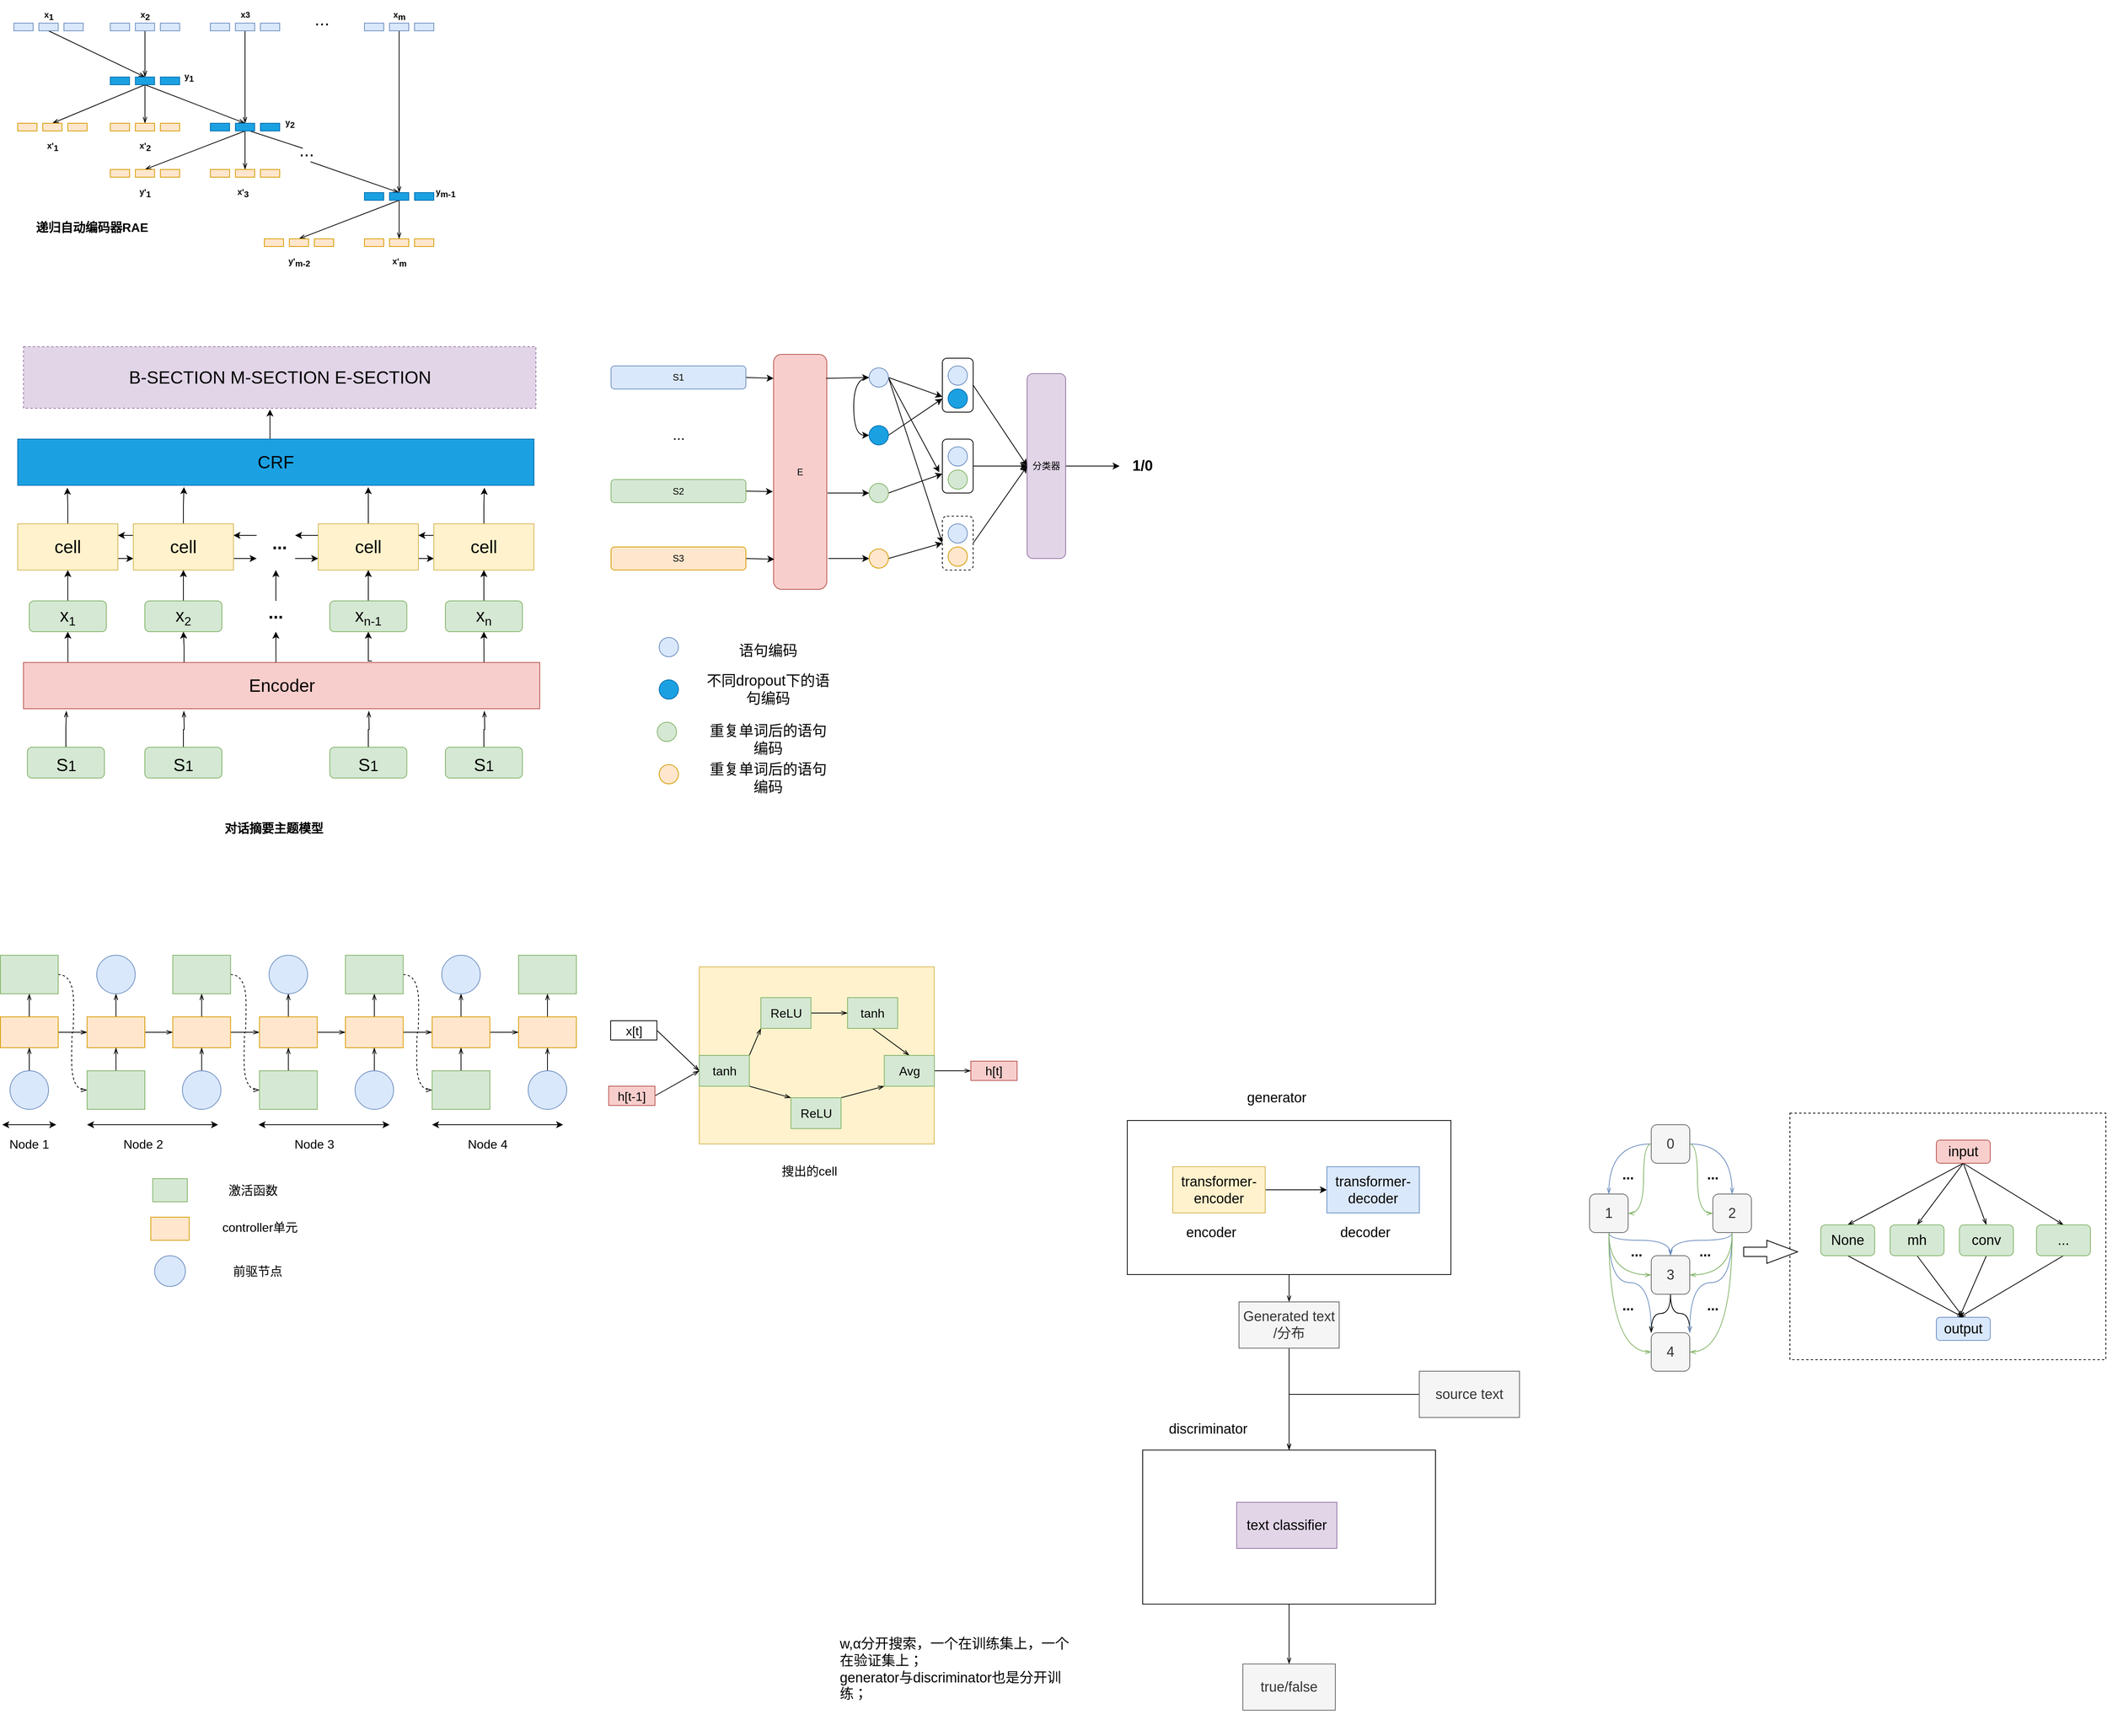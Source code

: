 <mxfile version="15.9.4" type="github">
  <diagram id="O8fMXsPhSYHXZ5gVg-el" name="Page-1">
    <mxGraphModel dx="1483" dy="777" grid="1" gridSize="10" guides="1" tooltips="1" connect="1" arrows="1" fold="1" page="1" pageScale="1" pageWidth="827" pageHeight="1169" math="0" shadow="0">
      <root>
        <mxCell id="0" />
        <mxCell id="1" parent="0" />
        <mxCell id="8r13QGJubAyrGGIX47ho-90" style="edgeStyle=none;rounded=0;orthogonalLoop=1;jettySize=auto;html=1;exitX=1;exitY=0.5;exitDx=0;exitDy=0;entryX=0;entryY=0.5;entryDx=0;entryDy=0;fontSize=19;startArrow=none;startFill=0;endArrow=classic;endFill=1;" edge="1" parent="1" source="8r13QGJubAyrGGIX47ho-55" target="8r13QGJubAyrGGIX47ho-31">
          <mxGeometry relative="1" as="geometry" />
        </mxCell>
        <mxCell id="8r13QGJubAyrGGIX47ho-55" value="" style="rounded=1;whiteSpace=wrap;html=1;" vertex="1" parent="1">
          <mxGeometry x="1260" y="535" width="40" height="70" as="geometry" />
        </mxCell>
        <mxCell id="E94o1vfJvXE0FjkTLuiu-321" value="" style="rounded=0;whiteSpace=wrap;html=1;fontSize=16;strokeWidth=1;fillColor=#fff2cc;strokeColor=#d6b656;" parent="1" vertex="1">
          <mxGeometry x="944.5" y="1325" width="305" height="230" as="geometry" />
        </mxCell>
        <mxCell id="E94o1vfJvXE0FjkTLuiu-6" style="edgeStyle=orthogonalEdgeStyle;rounded=0;orthogonalLoop=1;jettySize=auto;html=1;exitX=1;exitY=0.75;exitDx=0;exitDy=0;entryX=0;entryY=0.75;entryDx=0;entryDy=0;" parent="1" source="E94o1vfJvXE0FjkTLuiu-1" target="E94o1vfJvXE0FjkTLuiu-2" edge="1">
          <mxGeometry relative="1" as="geometry" />
        </mxCell>
        <mxCell id="E94o1vfJvXE0FjkTLuiu-18" style="edgeStyle=orthogonalEdgeStyle;rounded=0;orthogonalLoop=1;jettySize=auto;html=1;exitX=1;exitY=0.25;exitDx=0;exitDy=0;fontSize=23;entryX=1;entryY=0.25;entryDx=0;entryDy=0;" parent="1" target="E94o1vfJvXE0FjkTLuiu-2" edge="1">
          <mxGeometry relative="1" as="geometry">
            <mxPoint x="370" y="765" as="sourcePoint" />
          </mxGeometry>
        </mxCell>
        <mxCell id="E94o1vfJvXE0FjkTLuiu-23" style="edgeStyle=orthogonalEdgeStyle;rounded=0;orthogonalLoop=1;jettySize=auto;html=1;exitX=0.5;exitY=0;exitDx=0;exitDy=0;entryX=0.096;entryY=1.053;entryDx=0;entryDy=0;entryPerimeter=0;fontSize=23;" parent="1" source="E94o1vfJvXE0FjkTLuiu-1" target="E94o1vfJvXE0FjkTLuiu-22" edge="1">
          <mxGeometry relative="1" as="geometry" />
        </mxCell>
        <mxCell id="E94o1vfJvXE0FjkTLuiu-1" value="&lt;font style=&quot;font-size: 23px&quot;&gt;cell&lt;/font&gt;" style="rounded=0;whiteSpace=wrap;html=1;fillColor=#fff2cc;strokeColor=#d6b656;" parent="1" vertex="1">
          <mxGeometry x="60" y="750" width="130" height="60" as="geometry" />
        </mxCell>
        <mxCell id="E94o1vfJvXE0FjkTLuiu-7" style="edgeStyle=orthogonalEdgeStyle;rounded=0;orthogonalLoop=1;jettySize=auto;html=1;exitX=0;exitY=0.25;exitDx=0;exitDy=0;entryX=1;entryY=0.25;entryDx=0;entryDy=0;" parent="1" source="E94o1vfJvXE0FjkTLuiu-2" target="E94o1vfJvXE0FjkTLuiu-1" edge="1">
          <mxGeometry relative="1" as="geometry" />
        </mxCell>
        <mxCell id="E94o1vfJvXE0FjkTLuiu-13" style="edgeStyle=orthogonalEdgeStyle;rounded=0;orthogonalLoop=1;jettySize=auto;html=1;exitX=1;exitY=0.75;exitDx=0;exitDy=0;fontSize=23;" parent="1" source="E94o1vfJvXE0FjkTLuiu-2" edge="1">
          <mxGeometry relative="1" as="geometry">
            <mxPoint x="370" y="795" as="targetPoint" />
          </mxGeometry>
        </mxCell>
        <mxCell id="E94o1vfJvXE0FjkTLuiu-24" style="edgeStyle=orthogonalEdgeStyle;rounded=0;orthogonalLoop=1;jettySize=auto;html=1;exitX=0.5;exitY=0;exitDx=0;exitDy=0;entryX=0.322;entryY=1.04;entryDx=0;entryDy=0;entryPerimeter=0;fontSize=23;" parent="1" source="E94o1vfJvXE0FjkTLuiu-2" target="E94o1vfJvXE0FjkTLuiu-22" edge="1">
          <mxGeometry relative="1" as="geometry" />
        </mxCell>
        <mxCell id="E94o1vfJvXE0FjkTLuiu-2" value="&lt;span style=&quot;font-size: 23px&quot;&gt;cell&lt;/span&gt;" style="rounded=0;whiteSpace=wrap;html=1;fillColor=#fff2cc;strokeColor=#d6b656;" parent="1" vertex="1">
          <mxGeometry x="210" y="750" width="130" height="60" as="geometry" />
        </mxCell>
        <mxCell id="E94o1vfJvXE0FjkTLuiu-15" style="edgeStyle=orthogonalEdgeStyle;rounded=0;orthogonalLoop=1;jettySize=auto;html=1;exitX=1;exitY=0.75;exitDx=0;exitDy=0;entryX=0;entryY=0.75;entryDx=0;entryDy=0;fontSize=23;" parent="1" source="E94o1vfJvXE0FjkTLuiu-8" target="E94o1vfJvXE0FjkTLuiu-11" edge="1">
          <mxGeometry relative="1" as="geometry" />
        </mxCell>
        <mxCell id="E94o1vfJvXE0FjkTLuiu-20" style="edgeStyle=orthogonalEdgeStyle;rounded=0;orthogonalLoop=1;jettySize=auto;html=1;exitX=0;exitY=0.25;exitDx=0;exitDy=0;fontSize=23;" parent="1" source="E94o1vfJvXE0FjkTLuiu-8" edge="1">
          <mxGeometry relative="1" as="geometry">
            <mxPoint x="420" y="765" as="targetPoint" />
          </mxGeometry>
        </mxCell>
        <mxCell id="E94o1vfJvXE0FjkTLuiu-21" style="edgeStyle=orthogonalEdgeStyle;rounded=0;orthogonalLoop=1;jettySize=auto;html=1;exitX=0;exitY=0.75;exitDx=0;exitDy=0;fontSize=23;entryX=0;entryY=0.75;entryDx=0;entryDy=0;" parent="1" target="E94o1vfJvXE0FjkTLuiu-8" edge="1">
          <mxGeometry relative="1" as="geometry">
            <mxPoint x="420" y="795" as="sourcePoint" />
          </mxGeometry>
        </mxCell>
        <mxCell id="E94o1vfJvXE0FjkTLuiu-25" style="edgeStyle=orthogonalEdgeStyle;rounded=0;orthogonalLoop=1;jettySize=auto;html=1;exitX=0.5;exitY=0;exitDx=0;exitDy=0;entryX=0.679;entryY=1.04;entryDx=0;entryDy=0;entryPerimeter=0;fontSize=23;" parent="1" source="E94o1vfJvXE0FjkTLuiu-8" target="E94o1vfJvXE0FjkTLuiu-22" edge="1">
          <mxGeometry relative="1" as="geometry" />
        </mxCell>
        <mxCell id="E94o1vfJvXE0FjkTLuiu-8" value="&lt;span style=&quot;font-size: 23px&quot;&gt;cell&lt;/span&gt;" style="rounded=0;whiteSpace=wrap;html=1;fillColor=#fff2cc;strokeColor=#d6b656;" parent="1" vertex="1">
          <mxGeometry x="450" y="750" width="130" height="60" as="geometry" />
        </mxCell>
        <mxCell id="E94o1vfJvXE0FjkTLuiu-16" style="edgeStyle=orthogonalEdgeStyle;rounded=0;orthogonalLoop=1;jettySize=auto;html=1;exitX=0;exitY=0.25;exitDx=0;exitDy=0;entryX=1;entryY=0.25;entryDx=0;entryDy=0;fontSize=23;" parent="1" source="E94o1vfJvXE0FjkTLuiu-11" target="E94o1vfJvXE0FjkTLuiu-8" edge="1">
          <mxGeometry relative="1" as="geometry" />
        </mxCell>
        <mxCell id="E94o1vfJvXE0FjkTLuiu-26" style="edgeStyle=orthogonalEdgeStyle;rounded=0;orthogonalLoop=1;jettySize=auto;html=1;exitX=0.5;exitY=0;exitDx=0;exitDy=0;entryX=0.904;entryY=1.053;entryDx=0;entryDy=0;entryPerimeter=0;fontSize=23;" parent="1" source="E94o1vfJvXE0FjkTLuiu-11" target="E94o1vfJvXE0FjkTLuiu-22" edge="1">
          <mxGeometry relative="1" as="geometry" />
        </mxCell>
        <mxCell id="E94o1vfJvXE0FjkTLuiu-11" value="&lt;span style=&quot;font-size: 23px&quot;&gt;cell&lt;/span&gt;" style="rounded=0;whiteSpace=wrap;html=1;fillColor=#fff2cc;strokeColor=#d6b656;" parent="1" vertex="1">
          <mxGeometry x="600" y="750" width="130" height="60" as="geometry" />
        </mxCell>
        <mxCell id="E94o1vfJvXE0FjkTLuiu-12" value="&lt;b&gt;&lt;font style=&quot;font-size: 23px&quot;&gt;...&lt;/font&gt;&lt;/b&gt;" style="text;html=1;strokeColor=none;fillColor=none;align=center;verticalAlign=middle;whiteSpace=wrap;rounded=0;" parent="1" vertex="1">
          <mxGeometry x="370" y="760" width="60" height="30" as="geometry" />
        </mxCell>
        <mxCell id="E94o1vfJvXE0FjkTLuiu-41" style="edgeStyle=orthogonalEdgeStyle;rounded=0;orthogonalLoop=1;jettySize=auto;html=1;exitX=0.5;exitY=0;exitDx=0;exitDy=0;entryX=0.481;entryY=1.02;entryDx=0;entryDy=0;entryPerimeter=0;fontSize=23;fontColor=#000000;" parent="1" source="E94o1vfJvXE0FjkTLuiu-22" target="E94o1vfJvXE0FjkTLuiu-40" edge="1">
          <mxGeometry relative="1" as="geometry" />
        </mxCell>
        <mxCell id="E94o1vfJvXE0FjkTLuiu-22" value="&lt;font color=&quot;#000000&quot;&gt;CRF&lt;/font&gt;" style="rounded=0;whiteSpace=wrap;html=1;fontSize=23;fillColor=#1ba1e2;strokeColor=#006EAF;fontColor=#ffffff;" parent="1" vertex="1">
          <mxGeometry x="60" y="640" width="670" height="60" as="geometry" />
        </mxCell>
        <mxCell id="E94o1vfJvXE0FjkTLuiu-32" style="edgeStyle=orthogonalEdgeStyle;rounded=0;orthogonalLoop=1;jettySize=auto;html=1;exitX=0.5;exitY=0;exitDx=0;exitDy=0;entryX=0.5;entryY=1;entryDx=0;entryDy=0;fontSize=23;fontColor=#000000;" parent="1" source="E94o1vfJvXE0FjkTLuiu-28" target="E94o1vfJvXE0FjkTLuiu-1" edge="1">
          <mxGeometry relative="1" as="geometry" />
        </mxCell>
        <mxCell id="E94o1vfJvXE0FjkTLuiu-61" style="edgeStyle=orthogonalEdgeStyle;rounded=0;orthogonalLoop=1;jettySize=auto;html=1;exitX=0.086;exitY=0.033;exitDx=0;exitDy=0;entryX=0.5;entryY=1;entryDx=0;entryDy=0;fontSize=23;fontColor=#000000;exitPerimeter=0;" parent="1" source="E94o1vfJvXE0FjkTLuiu-43" target="E94o1vfJvXE0FjkTLuiu-28" edge="1">
          <mxGeometry relative="1" as="geometry" />
        </mxCell>
        <mxCell id="E94o1vfJvXE0FjkTLuiu-28" value="x&lt;span style=&quot;font-size: 19.167px&quot;&gt;&lt;sub&gt;1&lt;/sub&gt;&lt;/span&gt;" style="rounded=1;whiteSpace=wrap;html=1;fontSize=23;fillColor=#d5e8d4;strokeColor=#82b366;" parent="1" vertex="1">
          <mxGeometry x="75" y="850" width="100" height="40" as="geometry" />
        </mxCell>
        <mxCell id="E94o1vfJvXE0FjkTLuiu-33" style="edgeStyle=orthogonalEdgeStyle;rounded=0;orthogonalLoop=1;jettySize=auto;html=1;exitX=0.5;exitY=0;exitDx=0;exitDy=0;entryX=0.5;entryY=1;entryDx=0;entryDy=0;fontSize=23;fontColor=#000000;" parent="1" source="E94o1vfJvXE0FjkTLuiu-29" target="E94o1vfJvXE0FjkTLuiu-2" edge="1">
          <mxGeometry relative="1" as="geometry" />
        </mxCell>
        <mxCell id="E94o1vfJvXE0FjkTLuiu-62" style="edgeStyle=orthogonalEdgeStyle;rounded=0;orthogonalLoop=1;jettySize=auto;html=1;exitX=0.311;exitY=0.007;exitDx=0;exitDy=0;entryX=0.5;entryY=1;entryDx=0;entryDy=0;fontSize=23;fontColor=#000000;exitPerimeter=0;" parent="1" source="E94o1vfJvXE0FjkTLuiu-43" target="E94o1vfJvXE0FjkTLuiu-29" edge="1">
          <mxGeometry relative="1" as="geometry" />
        </mxCell>
        <mxCell id="E94o1vfJvXE0FjkTLuiu-29" value="x&lt;span style=&quot;font-size: 19.167px&quot;&gt;&lt;sub&gt;2&lt;/sub&gt;&lt;/span&gt;" style="rounded=1;whiteSpace=wrap;html=1;fontSize=23;fillColor=#d5e8d4;strokeColor=#82b366;" parent="1" vertex="1">
          <mxGeometry x="225" y="850" width="100" height="40" as="geometry" />
        </mxCell>
        <mxCell id="E94o1vfJvXE0FjkTLuiu-34" style="edgeStyle=orthogonalEdgeStyle;rounded=0;orthogonalLoop=1;jettySize=auto;html=1;exitX=0.5;exitY=0;exitDx=0;exitDy=0;entryX=0.5;entryY=1;entryDx=0;entryDy=0;fontSize=23;fontColor=#000000;" parent="1" source="E94o1vfJvXE0FjkTLuiu-30" target="E94o1vfJvXE0FjkTLuiu-8" edge="1">
          <mxGeometry relative="1" as="geometry" />
        </mxCell>
        <mxCell id="E94o1vfJvXE0FjkTLuiu-63" style="edgeStyle=orthogonalEdgeStyle;rounded=0;orthogonalLoop=1;jettySize=auto;html=1;exitX=0.675;exitY=-0.033;exitDx=0;exitDy=0;entryX=0.5;entryY=1;entryDx=0;entryDy=0;fontSize=23;fontColor=#000000;exitPerimeter=0;" parent="1" source="E94o1vfJvXE0FjkTLuiu-43" target="E94o1vfJvXE0FjkTLuiu-30" edge="1">
          <mxGeometry relative="1" as="geometry" />
        </mxCell>
        <mxCell id="E94o1vfJvXE0FjkTLuiu-30" value="x&lt;span style=&quot;font-size: 19.167px&quot;&gt;&lt;sub&gt;n-1&lt;/sub&gt;&lt;/span&gt;" style="rounded=1;whiteSpace=wrap;html=1;fontSize=23;fillColor=#d5e8d4;strokeColor=#82b366;" parent="1" vertex="1">
          <mxGeometry x="465" y="850" width="100" height="40" as="geometry" />
        </mxCell>
        <mxCell id="E94o1vfJvXE0FjkTLuiu-36" style="edgeStyle=orthogonalEdgeStyle;rounded=0;orthogonalLoop=1;jettySize=auto;html=1;exitX=0.5;exitY=0;exitDx=0;exitDy=0;entryX=0.5;entryY=1;entryDx=0;entryDy=0;fontSize=23;fontColor=#000000;" parent="1" source="E94o1vfJvXE0FjkTLuiu-31" target="E94o1vfJvXE0FjkTLuiu-11" edge="1">
          <mxGeometry relative="1" as="geometry" />
        </mxCell>
        <mxCell id="E94o1vfJvXE0FjkTLuiu-64" style="edgeStyle=orthogonalEdgeStyle;rounded=0;orthogonalLoop=1;jettySize=auto;html=1;exitX=0.892;exitY=0.02;exitDx=0;exitDy=0;entryX=0.5;entryY=1;entryDx=0;entryDy=0;fontSize=23;fontColor=#000000;exitPerimeter=0;" parent="1" source="E94o1vfJvXE0FjkTLuiu-43" target="E94o1vfJvXE0FjkTLuiu-31" edge="1">
          <mxGeometry relative="1" as="geometry" />
        </mxCell>
        <mxCell id="E94o1vfJvXE0FjkTLuiu-31" value="x&lt;span style=&quot;font-size: 19.167px&quot;&gt;&lt;sub&gt;n&lt;/sub&gt;&lt;/span&gt;" style="rounded=1;whiteSpace=wrap;html=1;fontSize=23;fillColor=#d5e8d4;strokeColor=#82b366;" parent="1" vertex="1">
          <mxGeometry x="615" y="850" width="100" height="40" as="geometry" />
        </mxCell>
        <mxCell id="E94o1vfJvXE0FjkTLuiu-66" style="edgeStyle=orthogonalEdgeStyle;rounded=0;orthogonalLoop=1;jettySize=auto;html=1;exitX=0.489;exitY=-0.007;exitDx=0;exitDy=0;fontSize=23;fontColor=#000000;exitPerimeter=0;" parent="1" source="E94o1vfJvXE0FjkTLuiu-43" edge="1">
          <mxGeometry relative="1" as="geometry">
            <mxPoint x="395" y="890" as="targetPoint" />
          </mxGeometry>
        </mxCell>
        <mxCell id="E94o1vfJvXE0FjkTLuiu-72" style="edgeStyle=orthogonalEdgeStyle;rounded=0;orthogonalLoop=1;jettySize=auto;html=1;exitX=0.5;exitY=0;exitDx=0;exitDy=0;fontSize=23;fontColor=#000000;" parent="1" source="E94o1vfJvXE0FjkTLuiu-39" edge="1">
          <mxGeometry relative="1" as="geometry">
            <mxPoint x="395" y="810" as="targetPoint" />
          </mxGeometry>
        </mxCell>
        <mxCell id="E94o1vfJvXE0FjkTLuiu-39" value="&lt;b&gt;&lt;font style=&quot;font-size: 23px&quot;&gt;...&lt;/font&gt;&lt;/b&gt;" style="text;html=1;strokeColor=none;fillColor=none;align=center;verticalAlign=middle;whiteSpace=wrap;rounded=0;" parent="1" vertex="1">
          <mxGeometry x="365" y="850" width="60" height="30" as="geometry" />
        </mxCell>
        <mxCell id="E94o1vfJvXE0FjkTLuiu-40" value="B-SECTION M-SECTION E-SECTION" style="rounded=0;whiteSpace=wrap;html=1;fontSize=23;dashed=1;fillColor=#e1d5e7;strokeColor=#9673a6;" parent="1" vertex="1">
          <mxGeometry x="67.5" y="520" width="665" height="80" as="geometry" />
        </mxCell>
        <mxCell id="E94o1vfJvXE0FjkTLuiu-43" value="&lt;font color=&quot;#000000&quot;&gt;Encoder&lt;/font&gt;" style="rounded=0;whiteSpace=wrap;html=1;fontSize=23;fillColor=#f8cecc;strokeColor=#b85450;" parent="1" vertex="1">
          <mxGeometry x="67.5" y="930" width="670" height="60" as="geometry" />
        </mxCell>
        <mxCell id="j7-2GpDk1bKGMOzsj5Nw-148" style="edgeStyle=orthogonalEdgeStyle;rounded=0;orthogonalLoop=1;jettySize=auto;html=1;exitX=0.5;exitY=0;exitDx=0;exitDy=0;entryX=0.083;entryY=1.049;entryDx=0;entryDy=0;entryPerimeter=0;fontSize=18;endArrow=openThin;endFill=0;" parent="1" source="E94o1vfJvXE0FjkTLuiu-44" target="E94o1vfJvXE0FjkTLuiu-43" edge="1">
          <mxGeometry relative="1" as="geometry" />
        </mxCell>
        <mxCell id="E94o1vfJvXE0FjkTLuiu-44" value="&lt;sub&gt;&lt;span style=&quot;font-size: 23px&quot;&gt;S&lt;/span&gt;&lt;span style=&quot;font-size: 19.167px&quot;&gt;1&lt;/span&gt;&lt;/sub&gt;" style="rounded=1;whiteSpace=wrap;html=1;fontSize=23;fillColor=#d5e8d4;strokeColor=#82b366;" parent="1" vertex="1">
          <mxGeometry x="72.5" y="1040" width="100" height="40" as="geometry" />
        </mxCell>
        <mxCell id="E94o1vfJvXE0FjkTLuiu-107" value="" style="rounded=0;whiteSpace=wrap;html=1;fontSize=23;strokeWidth=1;fillColor=#dae8fc;strokeColor=#6c8ebf;" parent="1" vertex="1">
          <mxGeometry x="55" y="100" width="25" height="10" as="geometry" />
        </mxCell>
        <mxCell id="E94o1vfJvXE0FjkTLuiu-146" style="edgeStyle=none;rounded=0;orthogonalLoop=1;jettySize=auto;html=1;exitX=0.5;exitY=1;exitDx=0;exitDy=0;entryX=0.5;entryY=0;entryDx=0;entryDy=0;fontSize=23;fontColor=#000000;strokeWidth=1;endArrow=openThin;endFill=0;" parent="1" source="E94o1vfJvXE0FjkTLuiu-110" target="E94o1vfJvXE0FjkTLuiu-130" edge="1">
          <mxGeometry relative="1" as="geometry" />
        </mxCell>
        <mxCell id="E94o1vfJvXE0FjkTLuiu-110" value="" style="rounded=0;whiteSpace=wrap;html=1;fontSize=23;strokeWidth=1;fillColor=#dae8fc;strokeColor=#6c8ebf;" parent="1" vertex="1">
          <mxGeometry x="87.5" y="100" width="25" height="10" as="geometry" />
        </mxCell>
        <mxCell id="E94o1vfJvXE0FjkTLuiu-113" value="" style="rounded=0;whiteSpace=wrap;html=1;fontSize=23;strokeWidth=1;fillColor=#dae8fc;strokeColor=#6c8ebf;" parent="1" vertex="1">
          <mxGeometry x="120" y="100" width="25" height="10" as="geometry" />
        </mxCell>
        <mxCell id="E94o1vfJvXE0FjkTLuiu-120" value="" style="rounded=0;whiteSpace=wrap;html=1;fontSize=23;strokeWidth=1;fillColor=#dae8fc;strokeColor=#6c8ebf;" parent="1" vertex="1">
          <mxGeometry x="180.15" y="100" width="25" height="10" as="geometry" />
        </mxCell>
        <mxCell id="E94o1vfJvXE0FjkTLuiu-145" style="edgeStyle=none;rounded=0;orthogonalLoop=1;jettySize=auto;html=1;exitX=0.5;exitY=1;exitDx=0;exitDy=0;entryX=0.5;entryY=0;entryDx=0;entryDy=0;fontSize=23;fontColor=#000000;endArrow=openThin;endFill=0;" parent="1" source="E94o1vfJvXE0FjkTLuiu-121" target="E94o1vfJvXE0FjkTLuiu-130" edge="1">
          <mxGeometry relative="1" as="geometry" />
        </mxCell>
        <mxCell id="E94o1vfJvXE0FjkTLuiu-121" value="" style="rounded=0;whiteSpace=wrap;html=1;fontSize=23;strokeWidth=1;fillColor=#dae8fc;strokeColor=#6c8ebf;" parent="1" vertex="1">
          <mxGeometry x="212.65" y="100" width="25" height="10" as="geometry" />
        </mxCell>
        <mxCell id="E94o1vfJvXE0FjkTLuiu-122" value="" style="rounded=0;whiteSpace=wrap;html=1;fontSize=23;strokeWidth=1;fillColor=#dae8fc;strokeColor=#6c8ebf;" parent="1" vertex="1">
          <mxGeometry x="245.15" y="100" width="25" height="10" as="geometry" />
        </mxCell>
        <mxCell id="E94o1vfJvXE0FjkTLuiu-123" value="" style="rounded=0;whiteSpace=wrap;html=1;fontSize=23;strokeWidth=1;fillColor=#dae8fc;strokeColor=#6c8ebf;" parent="1" vertex="1">
          <mxGeometry x="310" y="100" width="25" height="10" as="geometry" />
        </mxCell>
        <mxCell id="E94o1vfJvXE0FjkTLuiu-160" style="edgeStyle=none;rounded=0;orthogonalLoop=1;jettySize=auto;html=1;exitX=0.5;exitY=1;exitDx=0;exitDy=0;fontSize=23;fontColor=#000000;endArrow=openThin;endFill=0;strokeWidth=1;" parent="1" source="E94o1vfJvXE0FjkTLuiu-124" edge="1">
          <mxGeometry relative="1" as="geometry">
            <mxPoint x="355" y="230" as="targetPoint" />
          </mxGeometry>
        </mxCell>
        <mxCell id="E94o1vfJvXE0FjkTLuiu-124" value="" style="rounded=0;whiteSpace=wrap;html=1;fontSize=23;strokeWidth=1;fillColor=#dae8fc;strokeColor=#6c8ebf;" parent="1" vertex="1">
          <mxGeometry x="342.5" y="100" width="25" height="10" as="geometry" />
        </mxCell>
        <mxCell id="E94o1vfJvXE0FjkTLuiu-125" value="" style="rounded=0;whiteSpace=wrap;html=1;fontSize=23;strokeWidth=1;fillColor=#dae8fc;strokeColor=#6c8ebf;" parent="1" vertex="1">
          <mxGeometry x="375" y="100" width="25" height="10" as="geometry" />
        </mxCell>
        <mxCell id="E94o1vfJvXE0FjkTLuiu-126" value="" style="rounded=0;whiteSpace=wrap;html=1;fontSize=23;strokeWidth=1;fillColor=#dae8fc;strokeColor=#6c8ebf;" parent="1" vertex="1">
          <mxGeometry x="510" y="100" width="25" height="10" as="geometry" />
        </mxCell>
        <mxCell id="E94o1vfJvXE0FjkTLuiu-191" style="edgeStyle=none;rounded=0;orthogonalLoop=1;jettySize=auto;html=1;exitX=0.5;exitY=1;exitDx=0;exitDy=0;entryX=0.5;entryY=0;entryDx=0;entryDy=0;fontSize=23;fontColor=#000000;endArrow=openThin;endFill=0;strokeWidth=1;" parent="1" source="E94o1vfJvXE0FjkTLuiu-127" target="E94o1vfJvXE0FjkTLuiu-189" edge="1">
          <mxGeometry relative="1" as="geometry" />
        </mxCell>
        <mxCell id="E94o1vfJvXE0FjkTLuiu-127" value="" style="rounded=0;whiteSpace=wrap;html=1;fontSize=23;strokeWidth=1;fillColor=#dae8fc;strokeColor=#6c8ebf;" parent="1" vertex="1">
          <mxGeometry x="542.5" y="100" width="25" height="10" as="geometry" />
        </mxCell>
        <mxCell id="E94o1vfJvXE0FjkTLuiu-128" value="" style="rounded=0;whiteSpace=wrap;html=1;fontSize=23;strokeWidth=1;fillColor=#dae8fc;strokeColor=#6c8ebf;" parent="1" vertex="1">
          <mxGeometry x="575" y="100" width="25" height="10" as="geometry" />
        </mxCell>
        <mxCell id="E94o1vfJvXE0FjkTLuiu-129" value="" style="rounded=0;whiteSpace=wrap;html=1;fontSize=23;fontColor=#ffffff;strokeWidth=1;fillColor=#1ba1e2;strokeColor=#006EAF;" parent="1" vertex="1">
          <mxGeometry x="180.15" y="170" width="25" height="10" as="geometry" />
        </mxCell>
        <mxCell id="E94o1vfJvXE0FjkTLuiu-147" style="edgeStyle=none;rounded=0;orthogonalLoop=1;jettySize=auto;html=1;exitX=0.5;exitY=1;exitDx=0;exitDy=0;entryX=0.5;entryY=0;entryDx=0;entryDy=0;fontSize=23;fontColor=#000000;endArrow=openThin;endFill=0;" parent="1" source="E94o1vfJvXE0FjkTLuiu-130" target="E94o1vfJvXE0FjkTLuiu-139" edge="1">
          <mxGeometry relative="1" as="geometry" />
        </mxCell>
        <mxCell id="E94o1vfJvXE0FjkTLuiu-149" style="edgeStyle=none;rounded=0;orthogonalLoop=1;jettySize=auto;html=1;exitX=0.5;exitY=1;exitDx=0;exitDy=0;entryX=0.5;entryY=0;entryDx=0;entryDy=0;fontSize=23;fontColor=#000000;endArrow=openThin;endFill=0;" parent="1" source="E94o1vfJvXE0FjkTLuiu-130" target="E94o1vfJvXE0FjkTLuiu-142" edge="1">
          <mxGeometry relative="1" as="geometry" />
        </mxCell>
        <mxCell id="E94o1vfJvXE0FjkTLuiu-159" style="edgeStyle=none;rounded=0;orthogonalLoop=1;jettySize=auto;html=1;exitX=0.5;exitY=1;exitDx=0;exitDy=0;entryX=0.5;entryY=0;entryDx=0;entryDy=0;fontSize=23;fontColor=#000000;endArrow=openThin;endFill=0;strokeWidth=1;" parent="1" source="E94o1vfJvXE0FjkTLuiu-130" target="E94o1vfJvXE0FjkTLuiu-151" edge="1">
          <mxGeometry relative="1" as="geometry" />
        </mxCell>
        <mxCell id="E94o1vfJvXE0FjkTLuiu-130" value="" style="rounded=0;whiteSpace=wrap;html=1;fontSize=23;fontColor=#ffffff;strokeWidth=1;fillColor=#1ba1e2;strokeColor=#006EAF;" parent="1" vertex="1">
          <mxGeometry x="212.65" y="170" width="25" height="10" as="geometry" />
        </mxCell>
        <mxCell id="E94o1vfJvXE0FjkTLuiu-131" value="" style="rounded=0;whiteSpace=wrap;html=1;fontSize=23;fontColor=#ffffff;strokeWidth=1;fillColor=#1ba1e2;strokeColor=#006EAF;" parent="1" vertex="1">
          <mxGeometry x="245.15" y="170" width="25" height="10" as="geometry" />
        </mxCell>
        <mxCell id="E94o1vfJvXE0FjkTLuiu-138" value="" style="rounded=0;whiteSpace=wrap;html=1;fontSize=23;strokeWidth=1;fillColor=#ffe6cc;strokeColor=#d79b00;" parent="1" vertex="1">
          <mxGeometry x="60" y="230" width="25" height="10" as="geometry" />
        </mxCell>
        <mxCell id="E94o1vfJvXE0FjkTLuiu-139" value="" style="rounded=0;whiteSpace=wrap;html=1;fontSize=23;strokeWidth=1;fillColor=#ffe6cc;strokeColor=#d79b00;" parent="1" vertex="1">
          <mxGeometry x="92.5" y="230" width="25" height="10" as="geometry" />
        </mxCell>
        <mxCell id="E94o1vfJvXE0FjkTLuiu-140" value="" style="rounded=0;whiteSpace=wrap;html=1;fontSize=23;strokeWidth=1;fillColor=#ffe6cc;strokeColor=#d79b00;" parent="1" vertex="1">
          <mxGeometry x="125" y="230" width="25" height="10" as="geometry" />
        </mxCell>
        <mxCell id="E94o1vfJvXE0FjkTLuiu-141" value="" style="rounded=0;whiteSpace=wrap;html=1;fontSize=23;strokeWidth=1;fillColor=#ffe6cc;strokeColor=#d79b00;" parent="1" vertex="1">
          <mxGeometry x="180.15" y="230" width="25" height="10" as="geometry" />
        </mxCell>
        <mxCell id="E94o1vfJvXE0FjkTLuiu-142" value="" style="rounded=0;whiteSpace=wrap;html=1;fontSize=23;strokeWidth=1;fillColor=#ffe6cc;strokeColor=#d79b00;" parent="1" vertex="1">
          <mxGeometry x="212.65" y="230" width="25" height="10" as="geometry" />
        </mxCell>
        <mxCell id="E94o1vfJvXE0FjkTLuiu-143" value="" style="rounded=0;whiteSpace=wrap;html=1;fontSize=23;strokeWidth=1;fillColor=#ffe6cc;strokeColor=#d79b00;" parent="1" vertex="1">
          <mxGeometry x="245.15" y="230" width="25" height="10" as="geometry" />
        </mxCell>
        <mxCell id="E94o1vfJvXE0FjkTLuiu-150" value="" style="rounded=0;whiteSpace=wrap;html=1;fontSize=23;fontColor=#ffffff;strokeWidth=1;fillColor=#1ba1e2;strokeColor=#006EAF;" parent="1" vertex="1">
          <mxGeometry x="310" y="230" width="25" height="10" as="geometry" />
        </mxCell>
        <mxCell id="E94o1vfJvXE0FjkTLuiu-161" style="edgeStyle=none;rounded=0;orthogonalLoop=1;jettySize=auto;html=1;exitX=0.5;exitY=1;exitDx=0;exitDy=0;entryX=0.5;entryY=0;entryDx=0;entryDy=0;fontSize=23;fontColor=#000000;endArrow=openThin;endFill=0;strokeWidth=1;" parent="1" source="E94o1vfJvXE0FjkTLuiu-151" target="E94o1vfJvXE0FjkTLuiu-157" edge="1">
          <mxGeometry relative="1" as="geometry" />
        </mxCell>
        <mxCell id="E94o1vfJvXE0FjkTLuiu-162" style="edgeStyle=none;rounded=0;orthogonalLoop=1;jettySize=auto;html=1;exitX=0.5;exitY=1;exitDx=0;exitDy=0;entryX=0.5;entryY=0;entryDx=0;entryDy=0;fontSize=23;fontColor=#000000;endArrow=openThin;endFill=0;strokeWidth=1;" parent="1" source="E94o1vfJvXE0FjkTLuiu-151" target="E94o1vfJvXE0FjkTLuiu-154" edge="1">
          <mxGeometry relative="1" as="geometry" />
        </mxCell>
        <mxCell id="E94o1vfJvXE0FjkTLuiu-186" style="edgeStyle=none;rounded=0;orthogonalLoop=1;jettySize=auto;html=1;exitX=0.75;exitY=1;exitDx=0;exitDy=0;fontSize=23;fontColor=#000000;endArrow=none;endFill=0;strokeWidth=1;entryX=0;entryY=0.25;entryDx=0;entryDy=0;" parent="1" source="E94o1vfJvXE0FjkTLuiu-151" target="E94o1vfJvXE0FjkTLuiu-180" edge="1">
          <mxGeometry relative="1" as="geometry">
            <mxPoint x="420" y="260" as="targetPoint" />
          </mxGeometry>
        </mxCell>
        <mxCell id="E94o1vfJvXE0FjkTLuiu-151" value="" style="rounded=0;whiteSpace=wrap;html=1;fontSize=23;fontColor=#ffffff;strokeWidth=1;fillColor=#1ba1e2;strokeColor=#006EAF;" parent="1" vertex="1">
          <mxGeometry x="342.5" y="230" width="25" height="10" as="geometry" />
        </mxCell>
        <mxCell id="E94o1vfJvXE0FjkTLuiu-152" value="" style="rounded=0;whiteSpace=wrap;html=1;fontSize=23;fontColor=#ffffff;strokeWidth=1;fillColor=#1ba1e2;strokeColor=#006EAF;" parent="1" vertex="1">
          <mxGeometry x="375" y="230" width="25" height="10" as="geometry" />
        </mxCell>
        <mxCell id="E94o1vfJvXE0FjkTLuiu-153" value="" style="rounded=0;whiteSpace=wrap;html=1;fontSize=23;strokeWidth=1;fillColor=#ffe6cc;strokeColor=#d79b00;" parent="1" vertex="1">
          <mxGeometry x="310" y="290" width="25" height="10" as="geometry" />
        </mxCell>
        <mxCell id="E94o1vfJvXE0FjkTLuiu-154" value="" style="rounded=0;whiteSpace=wrap;html=1;fontSize=23;strokeWidth=1;fillColor=#ffe6cc;strokeColor=#d79b00;" parent="1" vertex="1">
          <mxGeometry x="342.5" y="290" width="25" height="10" as="geometry" />
        </mxCell>
        <mxCell id="E94o1vfJvXE0FjkTLuiu-155" value="" style="rounded=0;whiteSpace=wrap;html=1;fontSize=23;strokeWidth=1;fillColor=#ffe6cc;strokeColor=#d79b00;" parent="1" vertex="1">
          <mxGeometry x="375" y="290" width="25" height="10" as="geometry" />
        </mxCell>
        <mxCell id="E94o1vfJvXE0FjkTLuiu-156" value="" style="rounded=0;whiteSpace=wrap;html=1;fontSize=23;strokeWidth=1;fillColor=#ffe6cc;strokeColor=#d79b00;" parent="1" vertex="1">
          <mxGeometry x="180.15" y="290" width="25" height="10" as="geometry" />
        </mxCell>
        <mxCell id="E94o1vfJvXE0FjkTLuiu-157" value="" style="rounded=0;whiteSpace=wrap;html=1;fontSize=23;strokeWidth=1;fillColor=#ffe6cc;strokeColor=#d79b00;" parent="1" vertex="1">
          <mxGeometry x="212.65" y="290" width="25" height="10" as="geometry" />
        </mxCell>
        <mxCell id="E94o1vfJvXE0FjkTLuiu-158" value="" style="rounded=0;whiteSpace=wrap;html=1;fontSize=23;strokeWidth=1;fillColor=#ffe6cc;strokeColor=#d79b00;" parent="1" vertex="1">
          <mxGeometry x="245.15" y="290" width="25" height="10" as="geometry" />
        </mxCell>
        <mxCell id="E94o1vfJvXE0FjkTLuiu-180" value="..." style="text;html=1;strokeColor=none;fillColor=none;align=center;verticalAlign=middle;whiteSpace=wrap;rounded=0;fontSize=23;fontColor=#000000;" parent="1" vertex="1">
          <mxGeometry x="430" y="260" width="10" height="10" as="geometry" />
        </mxCell>
        <mxCell id="E94o1vfJvXE0FjkTLuiu-181" value="..." style="text;html=1;strokeColor=none;fillColor=none;align=center;verticalAlign=middle;whiteSpace=wrap;rounded=0;fontSize=23;fontColor=#000000;" parent="1" vertex="1">
          <mxGeometry x="450" y="90" width="10" height="10" as="geometry" />
        </mxCell>
        <mxCell id="E94o1vfJvXE0FjkTLuiu-187" value="" style="endArrow=openThin;html=1;rounded=0;fontSize=23;fontColor=#000000;strokeWidth=1;entryX=0.5;entryY=0;entryDx=0;entryDy=0;endFill=0;" parent="1" target="E94o1vfJvXE0FjkTLuiu-189" edge="1">
          <mxGeometry width="50" height="50" relative="1" as="geometry">
            <mxPoint x="440" y="280" as="sourcePoint" />
            <mxPoint x="500" y="300" as="targetPoint" />
            <Array as="points" />
          </mxGeometry>
        </mxCell>
        <mxCell id="E94o1vfJvXE0FjkTLuiu-188" value="" style="rounded=0;whiteSpace=wrap;html=1;fontSize=23;fontColor=#ffffff;strokeWidth=1;fillColor=#1ba1e2;strokeColor=#006EAF;" parent="1" vertex="1">
          <mxGeometry x="510" y="320" width="25" height="10" as="geometry" />
        </mxCell>
        <mxCell id="E94o1vfJvXE0FjkTLuiu-198" style="edgeStyle=none;rounded=0;orthogonalLoop=1;jettySize=auto;html=1;exitX=0.5;exitY=1;exitDx=0;exitDy=0;entryX=0.5;entryY=0;entryDx=0;entryDy=0;fontSize=23;fontColor=#000000;endArrow=openThin;endFill=0;strokeWidth=1;" parent="1" source="E94o1vfJvXE0FjkTLuiu-189" target="E94o1vfJvXE0FjkTLuiu-196" edge="1">
          <mxGeometry relative="1" as="geometry" />
        </mxCell>
        <mxCell id="E94o1vfJvXE0FjkTLuiu-199" style="edgeStyle=none;rounded=0;orthogonalLoop=1;jettySize=auto;html=1;exitX=0.5;exitY=1;exitDx=0;exitDy=0;entryX=0.5;entryY=0;entryDx=0;entryDy=0;fontSize=23;fontColor=#000000;endArrow=openThin;endFill=0;strokeWidth=1;" parent="1" source="E94o1vfJvXE0FjkTLuiu-189" target="E94o1vfJvXE0FjkTLuiu-193" edge="1">
          <mxGeometry relative="1" as="geometry" />
        </mxCell>
        <mxCell id="E94o1vfJvXE0FjkTLuiu-189" value="" style="rounded=0;whiteSpace=wrap;html=1;fontSize=23;fontColor=#ffffff;strokeWidth=1;fillColor=#1ba1e2;strokeColor=#006EAF;" parent="1" vertex="1">
          <mxGeometry x="542.5" y="320" width="25" height="10" as="geometry" />
        </mxCell>
        <mxCell id="E94o1vfJvXE0FjkTLuiu-190" value="" style="rounded=0;whiteSpace=wrap;html=1;fontSize=23;fontColor=#ffffff;strokeWidth=1;fillColor=#1ba1e2;strokeColor=#006EAF;" parent="1" vertex="1">
          <mxGeometry x="575" y="320" width="25" height="10" as="geometry" />
        </mxCell>
        <mxCell id="E94o1vfJvXE0FjkTLuiu-192" value="" style="rounded=0;whiteSpace=wrap;html=1;fontSize=23;strokeWidth=1;fillColor=#ffe6cc;strokeColor=#d79b00;" parent="1" vertex="1">
          <mxGeometry x="510" y="380" width="25" height="10" as="geometry" />
        </mxCell>
        <mxCell id="E94o1vfJvXE0FjkTLuiu-193" value="" style="rounded=0;whiteSpace=wrap;html=1;fontSize=23;strokeWidth=1;fillColor=#ffe6cc;strokeColor=#d79b00;" parent="1" vertex="1">
          <mxGeometry x="542.5" y="380" width="25" height="10" as="geometry" />
        </mxCell>
        <mxCell id="E94o1vfJvXE0FjkTLuiu-194" value="" style="rounded=0;whiteSpace=wrap;html=1;fontSize=23;strokeWidth=1;fillColor=#ffe6cc;strokeColor=#d79b00;" parent="1" vertex="1">
          <mxGeometry x="575" y="380" width="25" height="10" as="geometry" />
        </mxCell>
        <mxCell id="E94o1vfJvXE0FjkTLuiu-195" value="" style="rounded=0;whiteSpace=wrap;html=1;fontSize=23;strokeWidth=1;fillColor=#ffe6cc;strokeColor=#d79b00;" parent="1" vertex="1">
          <mxGeometry x="380" y="380" width="25" height="10" as="geometry" />
        </mxCell>
        <mxCell id="E94o1vfJvXE0FjkTLuiu-196" value="" style="rounded=0;whiteSpace=wrap;html=1;fontSize=23;strokeWidth=1;fillColor=#ffe6cc;strokeColor=#d79b00;" parent="1" vertex="1">
          <mxGeometry x="412.5" y="380" width="25" height="10" as="geometry" />
        </mxCell>
        <mxCell id="E94o1vfJvXE0FjkTLuiu-197" value="" style="rounded=0;whiteSpace=wrap;html=1;fontSize=23;strokeWidth=1;fillColor=#ffe6cc;strokeColor=#d79b00;" parent="1" vertex="1">
          <mxGeometry x="445" y="380" width="25" height="10" as="geometry" />
        </mxCell>
        <mxCell id="E94o1vfJvXE0FjkTLuiu-200" value="&lt;font style=&quot;font-size: 11px&quot;&gt;&lt;b&gt;x&lt;sub style=&quot;font-size: 11px&quot;&gt;1&lt;/sub&gt;&lt;/b&gt;&lt;/font&gt;" style="text;html=1;strokeColor=none;fillColor=none;align=center;verticalAlign=middle;whiteSpace=wrap;rounded=0;fontSize=23;fontColor=#000000;" parent="1" vertex="1">
          <mxGeometry x="72.5" y="70" width="55" height="30" as="geometry" />
        </mxCell>
        <mxCell id="E94o1vfJvXE0FjkTLuiu-201" value="&lt;font style=&quot;font-size: 11px&quot;&gt;&lt;b&gt;x&lt;sub style=&quot;font-size: 11px&quot;&gt;2&lt;/sub&gt;&lt;/b&gt;&lt;/font&gt;" style="text;html=1;strokeColor=none;fillColor=none;align=center;verticalAlign=middle;whiteSpace=wrap;rounded=0;fontSize=23;fontColor=#000000;" parent="1" vertex="1">
          <mxGeometry x="197.65" y="70" width="55" height="30" as="geometry" />
        </mxCell>
        <mxCell id="E94o1vfJvXE0FjkTLuiu-202" value="&lt;font style=&quot;font-size: 11px&quot;&gt;&lt;b&gt;x3&lt;/b&gt;&lt;/font&gt;" style="text;html=1;strokeColor=none;fillColor=none;align=center;verticalAlign=middle;whiteSpace=wrap;rounded=0;fontSize=23;fontColor=#000000;" parent="1" vertex="1">
          <mxGeometry x="327.5" y="70" width="55" height="30" as="geometry" />
        </mxCell>
        <mxCell id="E94o1vfJvXE0FjkTLuiu-203" value="&lt;font style=&quot;font-size: 11px&quot;&gt;&lt;b&gt;x&lt;sub style=&quot;font-size: 11px&quot;&gt;m&lt;/sub&gt;&lt;/b&gt;&lt;/font&gt;" style="text;html=1;strokeColor=none;fillColor=none;align=center;verticalAlign=middle;whiteSpace=wrap;rounded=0;fontSize=23;fontColor=#000000;" parent="1" vertex="1">
          <mxGeometry x="527.5" y="70" width="55" height="30" as="geometry" />
        </mxCell>
        <mxCell id="E94o1vfJvXE0FjkTLuiu-204" value="&lt;font style=&quot;font-size: 11px&quot;&gt;&lt;b&gt;y&lt;sub style=&quot;font-size: 11px&quot;&gt;1&lt;/sub&gt;&lt;/b&gt;&lt;/font&gt;" style="text;html=1;strokeColor=none;fillColor=none;align=center;verticalAlign=middle;whiteSpace=wrap;rounded=0;fontSize=23;fontColor=#000000;" parent="1" vertex="1">
          <mxGeometry x="255" y="150" width="55" height="30" as="geometry" />
        </mxCell>
        <mxCell id="E94o1vfJvXE0FjkTLuiu-205" value="&lt;font style=&quot;font-size: 11px&quot;&gt;&lt;b&gt;y&lt;sub style=&quot;font-size: 11px&quot;&gt;2&lt;/sub&gt;&lt;/b&gt;&lt;/font&gt;" style="text;html=1;strokeColor=none;fillColor=none;align=center;verticalAlign=middle;whiteSpace=wrap;rounded=0;fontSize=23;fontColor=#000000;" parent="1" vertex="1">
          <mxGeometry x="386" y="210" width="55" height="30" as="geometry" />
        </mxCell>
        <mxCell id="E94o1vfJvXE0FjkTLuiu-206" value="&lt;font style=&quot;font-size: 11px&quot;&gt;&lt;b&gt;y&lt;sub style=&quot;font-size: 11px&quot;&gt;m-1&lt;/sub&gt;&lt;/b&gt;&lt;/font&gt;" style="text;html=1;strokeColor=none;fillColor=none;align=center;verticalAlign=middle;whiteSpace=wrap;rounded=0;fontSize=23;fontColor=#000000;" parent="1" vertex="1">
          <mxGeometry x="587.65" y="300" width="55" height="30" as="geometry" />
        </mxCell>
        <mxCell id="E94o1vfJvXE0FjkTLuiu-209" value="&lt;font style=&quot;font-size: 11px&quot;&gt;&lt;b&gt;x&#39;&lt;sub style=&quot;font-size: 11px&quot;&gt;1&lt;/sub&gt;&lt;/b&gt;&lt;/font&gt;" style="text;html=1;strokeColor=none;fillColor=none;align=center;verticalAlign=middle;whiteSpace=wrap;rounded=0;fontSize=23;fontColor=#000000;" parent="1" vertex="1">
          <mxGeometry x="77.5" y="240" width="55" height="30" as="geometry" />
        </mxCell>
        <mxCell id="E94o1vfJvXE0FjkTLuiu-210" value="&lt;font style=&quot;font-size: 11px&quot;&gt;&lt;b&gt;x&#39;&lt;sub style=&quot;font-size: 11px&quot;&gt;2&lt;/sub&gt;&lt;/b&gt;&lt;/font&gt;" style="text;html=1;strokeColor=none;fillColor=none;align=center;verticalAlign=middle;whiteSpace=wrap;rounded=0;fontSize=23;fontColor=#000000;" parent="1" vertex="1">
          <mxGeometry x="197.66" y="240" width="55" height="30" as="geometry" />
        </mxCell>
        <mxCell id="E94o1vfJvXE0FjkTLuiu-211" value="&lt;font style=&quot;font-size: 11px&quot;&gt;&lt;b&gt;y&#39;&lt;sub style=&quot;font-size: 11px&quot;&gt;1&lt;/sub&gt;&lt;/b&gt;&lt;/font&gt;" style="text;html=1;strokeColor=none;fillColor=none;align=center;verticalAlign=middle;whiteSpace=wrap;rounded=0;fontSize=23;fontColor=#000000;" parent="1" vertex="1">
          <mxGeometry x="197.65" y="300" width="55" height="30" as="geometry" />
        </mxCell>
        <mxCell id="E94o1vfJvXE0FjkTLuiu-212" value="&lt;font style=&quot;font-size: 11px&quot;&gt;&lt;b&gt;x&#39;&lt;sub style=&quot;font-size: 11px&quot;&gt;3&lt;/sub&gt;&lt;/b&gt;&lt;/font&gt;" style="text;html=1;strokeColor=none;fillColor=none;align=center;verticalAlign=middle;whiteSpace=wrap;rounded=0;fontSize=23;fontColor=#000000;" parent="1" vertex="1">
          <mxGeometry x="325" y="300" width="55" height="30" as="geometry" />
        </mxCell>
        <mxCell id="E94o1vfJvXE0FjkTLuiu-213" value="&lt;font style=&quot;font-size: 11px&quot;&gt;&lt;b&gt;y&#39;&lt;sub style=&quot;font-size: 11px&quot;&gt;m-2&lt;/sub&gt;&lt;/b&gt;&lt;/font&gt;" style="text;html=1;strokeColor=none;fillColor=none;align=center;verticalAlign=middle;whiteSpace=wrap;rounded=0;fontSize=23;fontColor=#000000;" parent="1" vertex="1">
          <mxGeometry x="397.5" y="390" width="55" height="30" as="geometry" />
        </mxCell>
        <mxCell id="E94o1vfJvXE0FjkTLuiu-214" value="&lt;font style=&quot;font-size: 11px&quot;&gt;&lt;b&gt;x&#39;&lt;sub style=&quot;font-size: 11px&quot;&gt;m&lt;/sub&gt;&lt;/b&gt;&lt;/font&gt;" style="text;html=1;strokeColor=none;fillColor=none;align=center;verticalAlign=middle;whiteSpace=wrap;rounded=0;fontSize=23;fontColor=#000000;" parent="1" vertex="1">
          <mxGeometry x="527.5" y="390" width="55" height="30" as="geometry" />
        </mxCell>
        <mxCell id="E94o1vfJvXE0FjkTLuiu-217" value="&lt;font style=&quot;font-size: 16px&quot;&gt;&lt;b&gt;递归自动编码器RAE&lt;/b&gt;&lt;/font&gt;" style="text;html=1;strokeColor=none;fillColor=none;align=center;verticalAlign=middle;whiteSpace=wrap;rounded=0;fontSize=11;fontColor=#000000;" parent="1" vertex="1">
          <mxGeometry x="58.0" y="330" width="197" height="70" as="geometry" />
        </mxCell>
        <mxCell id="E94o1vfJvXE0FjkTLuiu-218" value="&lt;font style=&quot;font-size: 16px&quot;&gt;&lt;b&gt;对话摘要主题模型&lt;/b&gt;&lt;/font&gt;" style="text;html=1;strokeColor=none;fillColor=none;align=center;verticalAlign=middle;whiteSpace=wrap;rounded=0;fontSize=11;fontColor=#000000;" parent="1" vertex="1">
          <mxGeometry x="294" y="1110" width="197" height="70" as="geometry" />
        </mxCell>
        <mxCell id="E94o1vfJvXE0FjkTLuiu-224" style="edgeStyle=none;rounded=0;orthogonalLoop=1;jettySize=auto;html=1;exitX=0.5;exitY=0;exitDx=0;exitDy=0;entryX=0.5;entryY=1;entryDx=0;entryDy=0;fontSize=16;fontColor=#000000;endArrow=openThin;endFill=0;strokeWidth=1;" parent="1" source="E94o1vfJvXE0FjkTLuiu-219" target="E94o1vfJvXE0FjkTLuiu-221" edge="1">
          <mxGeometry relative="1" as="geometry" />
        </mxCell>
        <mxCell id="E94o1vfJvXE0FjkTLuiu-226" style="edgeStyle=orthogonalEdgeStyle;curved=1;rounded=0;orthogonalLoop=1;jettySize=auto;html=1;exitX=1;exitY=0.5;exitDx=0;exitDy=0;fontSize=16;fontColor=#000000;endArrow=openThin;endFill=0;strokeWidth=1;" parent="1" source="E94o1vfJvXE0FjkTLuiu-219" edge="1">
          <mxGeometry relative="1" as="geometry">
            <mxPoint x="162.5" y="1410" as="targetPoint" />
          </mxGeometry>
        </mxCell>
        <mxCell id="E94o1vfJvXE0FjkTLuiu-294" value="" style="edgeStyle=orthogonalEdgeStyle;curved=1;rounded=0;orthogonalLoop=1;jettySize=auto;html=1;fontSize=16;fontColor=#000000;endArrow=openThin;endFill=0;strokeWidth=1;" parent="1" source="E94o1vfJvXE0FjkTLuiu-219" target="E94o1vfJvXE0FjkTLuiu-220" edge="1">
          <mxGeometry relative="1" as="geometry" />
        </mxCell>
        <mxCell id="E94o1vfJvXE0FjkTLuiu-295" value="" style="edgeStyle=orthogonalEdgeStyle;curved=1;rounded=0;orthogonalLoop=1;jettySize=auto;html=1;fontSize=16;fontColor=#000000;startArrow=none;startFill=0;endArrow=openThin;endFill=0;strokeWidth=1;" parent="1" source="E94o1vfJvXE0FjkTLuiu-219" target="E94o1vfJvXE0FjkTLuiu-220" edge="1">
          <mxGeometry relative="1" as="geometry" />
        </mxCell>
        <mxCell id="E94o1vfJvXE0FjkTLuiu-219" value="" style="rounded=0;whiteSpace=wrap;html=1;fontSize=16;strokeWidth=1;fillColor=#ffe6cc;strokeColor=#d79b00;" parent="1" vertex="1">
          <mxGeometry x="37.5" y="1390" width="75" height="40" as="geometry" />
        </mxCell>
        <mxCell id="E94o1vfJvXE0FjkTLuiu-230" style="edgeStyle=orthogonalEdgeStyle;curved=1;rounded=0;orthogonalLoop=1;jettySize=auto;html=1;exitX=0.5;exitY=0;exitDx=0;exitDy=0;entryX=0.5;entryY=1;entryDx=0;entryDy=0;fontSize=16;fontColor=#000000;endArrow=openThin;endFill=0;strokeWidth=1;" parent="1" source="E94o1vfJvXE0FjkTLuiu-220" target="E94o1vfJvXE0FjkTLuiu-229" edge="1">
          <mxGeometry relative="1" as="geometry" />
        </mxCell>
        <mxCell id="E94o1vfJvXE0FjkTLuiu-292" style="edgeStyle=orthogonalEdgeStyle;curved=1;rounded=0;orthogonalLoop=1;jettySize=auto;html=1;exitX=1;exitY=0.5;exitDx=0;exitDy=0;entryX=0;entryY=0.5;entryDx=0;entryDy=0;fontSize=16;fontColor=#000000;endArrow=openThin;endFill=0;strokeWidth=1;" parent="1" source="E94o1vfJvXE0FjkTLuiu-220" target="E94o1vfJvXE0FjkTLuiu-258" edge="1">
          <mxGeometry relative="1" as="geometry" />
        </mxCell>
        <mxCell id="E94o1vfJvXE0FjkTLuiu-220" value="" style="rounded=0;whiteSpace=wrap;html=1;fontSize=16;strokeWidth=1;fillColor=#ffe6cc;strokeColor=#d79b00;" parent="1" vertex="1">
          <mxGeometry x="150" y="1390" width="75" height="40" as="geometry" />
        </mxCell>
        <mxCell id="E94o1vfJvXE0FjkTLuiu-228" style="edgeStyle=orthogonalEdgeStyle;curved=1;rounded=0;orthogonalLoop=1;jettySize=auto;html=1;exitX=1;exitY=0.5;exitDx=0;exitDy=0;entryX=0;entryY=0.5;entryDx=0;entryDy=0;fontSize=16;fontColor=#000000;endArrow=openThin;endFill=0;strokeWidth=1;dashed=1;" parent="1" source="E94o1vfJvXE0FjkTLuiu-221" target="E94o1vfJvXE0FjkTLuiu-227" edge="1">
          <mxGeometry relative="1" as="geometry" />
        </mxCell>
        <mxCell id="E94o1vfJvXE0FjkTLuiu-221" value="" style="rounded=0;whiteSpace=wrap;html=1;fontSize=16;strokeWidth=1;fillColor=#d5e8d4;strokeColor=#82b366;" parent="1" vertex="1">
          <mxGeometry x="37.5" y="1310" width="75" height="50" as="geometry" />
        </mxCell>
        <mxCell id="E94o1vfJvXE0FjkTLuiu-223" style="edgeStyle=none;rounded=0;orthogonalLoop=1;jettySize=auto;html=1;exitX=0.5;exitY=0;exitDx=0;exitDy=0;entryX=0.5;entryY=1;entryDx=0;entryDy=0;fontSize=16;fontColor=#000000;endArrow=openThin;endFill=0;strokeWidth=1;" parent="1" source="E94o1vfJvXE0FjkTLuiu-222" target="E94o1vfJvXE0FjkTLuiu-219" edge="1">
          <mxGeometry relative="1" as="geometry" />
        </mxCell>
        <mxCell id="E94o1vfJvXE0FjkTLuiu-222" value="" style="ellipse;whiteSpace=wrap;html=1;aspect=fixed;fontSize=16;strokeWidth=1;fillColor=#dae8fc;strokeColor=#6c8ebf;" parent="1" vertex="1">
          <mxGeometry x="50" y="1460" width="50" height="50" as="geometry" />
        </mxCell>
        <mxCell id="E94o1vfJvXE0FjkTLuiu-231" style="edgeStyle=orthogonalEdgeStyle;curved=1;rounded=0;orthogonalLoop=1;jettySize=auto;html=1;exitX=0.5;exitY=0;exitDx=0;exitDy=0;entryX=0.5;entryY=1;entryDx=0;entryDy=0;fontSize=16;fontColor=#000000;endArrow=openThin;endFill=0;strokeWidth=1;" parent="1" source="E94o1vfJvXE0FjkTLuiu-227" target="E94o1vfJvXE0FjkTLuiu-220" edge="1">
          <mxGeometry relative="1" as="geometry" />
        </mxCell>
        <mxCell id="E94o1vfJvXE0FjkTLuiu-227" value="" style="rounded=0;whiteSpace=wrap;html=1;fontSize=16;strokeWidth=1;fillColor=#d5e8d4;strokeColor=#82b366;" parent="1" vertex="1">
          <mxGeometry x="150" y="1460" width="75" height="50" as="geometry" />
        </mxCell>
        <mxCell id="E94o1vfJvXE0FjkTLuiu-229" value="" style="ellipse;whiteSpace=wrap;html=1;aspect=fixed;fontSize=16;strokeWidth=1;fillColor=#dae8fc;strokeColor=#6c8ebf;" parent="1" vertex="1">
          <mxGeometry x="162.5" y="1310" width="50" height="50" as="geometry" />
        </mxCell>
        <mxCell id="E94o1vfJvXE0FjkTLuiu-256" style="edgeStyle=none;rounded=0;orthogonalLoop=1;jettySize=auto;html=1;exitX=0.5;exitY=0;exitDx=0;exitDy=0;entryX=0.5;entryY=1;entryDx=0;entryDy=0;fontSize=16;fontColor=#000000;endArrow=openThin;endFill=0;strokeWidth=1;" parent="1" source="E94o1vfJvXE0FjkTLuiu-258" target="E94o1vfJvXE0FjkTLuiu-262" edge="1">
          <mxGeometry relative="1" as="geometry" />
        </mxCell>
        <mxCell id="E94o1vfJvXE0FjkTLuiu-296" style="edgeStyle=orthogonalEdgeStyle;curved=1;rounded=0;orthogonalLoop=1;jettySize=auto;html=1;exitX=1;exitY=0.5;exitDx=0;exitDy=0;entryX=0;entryY=0.5;entryDx=0;entryDy=0;fontSize=16;fontColor=#000000;startArrow=none;startFill=0;endArrow=openThin;endFill=0;strokeWidth=1;" parent="1" source="E94o1vfJvXE0FjkTLuiu-258" target="E94o1vfJvXE0FjkTLuiu-260" edge="1">
          <mxGeometry relative="1" as="geometry" />
        </mxCell>
        <mxCell id="E94o1vfJvXE0FjkTLuiu-258" value="" style="rounded=0;whiteSpace=wrap;html=1;fontSize=16;strokeWidth=1;fillColor=#ffe6cc;strokeColor=#d79b00;" parent="1" vertex="1">
          <mxGeometry x="261.25" y="1390" width="75" height="40" as="geometry" />
        </mxCell>
        <mxCell id="E94o1vfJvXE0FjkTLuiu-259" style="edgeStyle=orthogonalEdgeStyle;curved=1;rounded=0;orthogonalLoop=1;jettySize=auto;html=1;exitX=0.5;exitY=0;exitDx=0;exitDy=0;entryX=0.5;entryY=1;entryDx=0;entryDy=0;fontSize=16;fontColor=#000000;endArrow=openThin;endFill=0;strokeWidth=1;" parent="1" source="E94o1vfJvXE0FjkTLuiu-260" target="E94o1vfJvXE0FjkTLuiu-267" edge="1">
          <mxGeometry relative="1" as="geometry" />
        </mxCell>
        <mxCell id="E94o1vfJvXE0FjkTLuiu-297" style="edgeStyle=orthogonalEdgeStyle;curved=1;rounded=0;orthogonalLoop=1;jettySize=auto;html=1;exitX=1;exitY=0.5;exitDx=0;exitDy=0;entryX=0;entryY=0.5;entryDx=0;entryDy=0;fontSize=16;fontColor=#000000;startArrow=none;startFill=0;endArrow=openThin;endFill=0;strokeWidth=1;" parent="1" source="E94o1vfJvXE0FjkTLuiu-260" target="E94o1vfJvXE0FjkTLuiu-270" edge="1">
          <mxGeometry relative="1" as="geometry" />
        </mxCell>
        <mxCell id="E94o1vfJvXE0FjkTLuiu-260" value="" style="rounded=0;whiteSpace=wrap;html=1;fontSize=16;strokeWidth=1;fillColor=#ffe6cc;strokeColor=#d79b00;" parent="1" vertex="1">
          <mxGeometry x="373.75" y="1390" width="75" height="40" as="geometry" />
        </mxCell>
        <mxCell id="E94o1vfJvXE0FjkTLuiu-261" style="edgeStyle=orthogonalEdgeStyle;curved=1;rounded=0;orthogonalLoop=1;jettySize=auto;html=1;exitX=1;exitY=0.5;exitDx=0;exitDy=0;entryX=0;entryY=0.5;entryDx=0;entryDy=0;fontSize=16;fontColor=#000000;endArrow=openThin;endFill=0;strokeWidth=1;dashed=1;" parent="1" source="E94o1vfJvXE0FjkTLuiu-262" target="E94o1vfJvXE0FjkTLuiu-266" edge="1">
          <mxGeometry relative="1" as="geometry" />
        </mxCell>
        <mxCell id="E94o1vfJvXE0FjkTLuiu-262" value="" style="rounded=0;whiteSpace=wrap;html=1;fontSize=16;strokeWidth=1;fillColor=#d5e8d4;strokeColor=#82b366;" parent="1" vertex="1">
          <mxGeometry x="261.25" y="1310" width="75" height="50" as="geometry" />
        </mxCell>
        <mxCell id="E94o1vfJvXE0FjkTLuiu-263" style="edgeStyle=none;rounded=0;orthogonalLoop=1;jettySize=auto;html=1;exitX=0.5;exitY=0;exitDx=0;exitDy=0;entryX=0.5;entryY=1;entryDx=0;entryDy=0;fontSize=16;fontColor=#000000;endArrow=openThin;endFill=0;strokeWidth=1;" parent="1" source="E94o1vfJvXE0FjkTLuiu-264" target="E94o1vfJvXE0FjkTLuiu-258" edge="1">
          <mxGeometry relative="1" as="geometry" />
        </mxCell>
        <mxCell id="E94o1vfJvXE0FjkTLuiu-264" value="" style="ellipse;whiteSpace=wrap;html=1;aspect=fixed;fontSize=16;strokeWidth=1;fillColor=#dae8fc;strokeColor=#6c8ebf;" parent="1" vertex="1">
          <mxGeometry x="273.75" y="1460" width="50" height="50" as="geometry" />
        </mxCell>
        <mxCell id="E94o1vfJvXE0FjkTLuiu-265" style="edgeStyle=orthogonalEdgeStyle;curved=1;rounded=0;orthogonalLoop=1;jettySize=auto;html=1;exitX=0.5;exitY=0;exitDx=0;exitDy=0;entryX=0.5;entryY=1;entryDx=0;entryDy=0;fontSize=16;fontColor=#000000;endArrow=openThin;endFill=0;strokeWidth=1;" parent="1" source="E94o1vfJvXE0FjkTLuiu-266" target="E94o1vfJvXE0FjkTLuiu-260" edge="1">
          <mxGeometry relative="1" as="geometry" />
        </mxCell>
        <mxCell id="E94o1vfJvXE0FjkTLuiu-266" value="" style="rounded=0;whiteSpace=wrap;html=1;fontSize=16;strokeWidth=1;fillColor=#d5e8d4;strokeColor=#82b366;" parent="1" vertex="1">
          <mxGeometry x="373.75" y="1460" width="75" height="50" as="geometry" />
        </mxCell>
        <mxCell id="E94o1vfJvXE0FjkTLuiu-267" value="" style="ellipse;whiteSpace=wrap;html=1;aspect=fixed;fontSize=16;strokeWidth=1;fillColor=#dae8fc;strokeColor=#6c8ebf;" parent="1" vertex="1">
          <mxGeometry x="386.25" y="1310" width="50" height="50" as="geometry" />
        </mxCell>
        <mxCell id="E94o1vfJvXE0FjkTLuiu-268" style="edgeStyle=none;rounded=0;orthogonalLoop=1;jettySize=auto;html=1;exitX=0.5;exitY=0;exitDx=0;exitDy=0;entryX=0.5;entryY=1;entryDx=0;entryDy=0;fontSize=16;fontColor=#000000;endArrow=openThin;endFill=0;strokeWidth=1;" parent="1" source="E94o1vfJvXE0FjkTLuiu-270" target="E94o1vfJvXE0FjkTLuiu-274" edge="1">
          <mxGeometry relative="1" as="geometry" />
        </mxCell>
        <mxCell id="E94o1vfJvXE0FjkTLuiu-298" style="edgeStyle=orthogonalEdgeStyle;curved=1;rounded=0;orthogonalLoop=1;jettySize=auto;html=1;exitX=1;exitY=0.5;exitDx=0;exitDy=0;entryX=0;entryY=0.5;entryDx=0;entryDy=0;fontSize=16;fontColor=#000000;startArrow=none;startFill=0;endArrow=openThin;endFill=0;strokeWidth=1;" parent="1" source="E94o1vfJvXE0FjkTLuiu-270" target="E94o1vfJvXE0FjkTLuiu-272" edge="1">
          <mxGeometry relative="1" as="geometry" />
        </mxCell>
        <mxCell id="E94o1vfJvXE0FjkTLuiu-270" value="" style="rounded=0;whiteSpace=wrap;html=1;fontSize=16;strokeWidth=1;fillColor=#ffe6cc;strokeColor=#d79b00;" parent="1" vertex="1">
          <mxGeometry x="485.31" y="1390" width="75" height="40" as="geometry" />
        </mxCell>
        <mxCell id="E94o1vfJvXE0FjkTLuiu-271" style="edgeStyle=orthogonalEdgeStyle;curved=1;rounded=0;orthogonalLoop=1;jettySize=auto;html=1;exitX=0.5;exitY=0;exitDx=0;exitDy=0;entryX=0.5;entryY=1;entryDx=0;entryDy=0;fontSize=16;fontColor=#000000;endArrow=openThin;endFill=0;strokeWidth=1;" parent="1" source="E94o1vfJvXE0FjkTLuiu-272" target="E94o1vfJvXE0FjkTLuiu-279" edge="1">
          <mxGeometry relative="1" as="geometry" />
        </mxCell>
        <mxCell id="E94o1vfJvXE0FjkTLuiu-299" style="edgeStyle=orthogonalEdgeStyle;curved=1;rounded=0;orthogonalLoop=1;jettySize=auto;html=1;exitX=1;exitY=0.5;exitDx=0;exitDy=0;entryX=0;entryY=0.5;entryDx=0;entryDy=0;fontSize=16;fontColor=#000000;startArrow=none;startFill=0;endArrow=openThin;endFill=0;strokeWidth=1;" parent="1" source="E94o1vfJvXE0FjkTLuiu-272" target="E94o1vfJvXE0FjkTLuiu-282" edge="1">
          <mxGeometry relative="1" as="geometry" />
        </mxCell>
        <mxCell id="E94o1vfJvXE0FjkTLuiu-272" value="" style="rounded=0;whiteSpace=wrap;html=1;fontSize=16;strokeWidth=1;fillColor=#ffe6cc;strokeColor=#d79b00;" parent="1" vertex="1">
          <mxGeometry x="597.81" y="1390" width="75" height="40" as="geometry" />
        </mxCell>
        <mxCell id="E94o1vfJvXE0FjkTLuiu-273" style="edgeStyle=orthogonalEdgeStyle;curved=1;rounded=0;orthogonalLoop=1;jettySize=auto;html=1;exitX=1;exitY=0.5;exitDx=0;exitDy=0;entryX=0;entryY=0.5;entryDx=0;entryDy=0;fontSize=16;fontColor=#000000;endArrow=openThin;endFill=0;strokeWidth=1;dashed=1;" parent="1" source="E94o1vfJvXE0FjkTLuiu-274" target="E94o1vfJvXE0FjkTLuiu-278" edge="1">
          <mxGeometry relative="1" as="geometry" />
        </mxCell>
        <mxCell id="E94o1vfJvXE0FjkTLuiu-274" value="" style="rounded=0;whiteSpace=wrap;html=1;fontSize=16;strokeWidth=1;fillColor=#d5e8d4;strokeColor=#82b366;" parent="1" vertex="1">
          <mxGeometry x="485.31" y="1310" width="75" height="50" as="geometry" />
        </mxCell>
        <mxCell id="E94o1vfJvXE0FjkTLuiu-275" style="edgeStyle=none;rounded=0;orthogonalLoop=1;jettySize=auto;html=1;exitX=0.5;exitY=0;exitDx=0;exitDy=0;entryX=0.5;entryY=1;entryDx=0;entryDy=0;fontSize=16;fontColor=#000000;endArrow=openThin;endFill=0;strokeWidth=1;" parent="1" source="E94o1vfJvXE0FjkTLuiu-276" target="E94o1vfJvXE0FjkTLuiu-270" edge="1">
          <mxGeometry relative="1" as="geometry" />
        </mxCell>
        <mxCell id="E94o1vfJvXE0FjkTLuiu-276" value="" style="ellipse;whiteSpace=wrap;html=1;aspect=fixed;fontSize=16;strokeWidth=1;fillColor=#dae8fc;strokeColor=#6c8ebf;" parent="1" vertex="1">
          <mxGeometry x="497.81" y="1460" width="50" height="50" as="geometry" />
        </mxCell>
        <mxCell id="E94o1vfJvXE0FjkTLuiu-277" style="edgeStyle=orthogonalEdgeStyle;curved=1;rounded=0;orthogonalLoop=1;jettySize=auto;html=1;exitX=0.5;exitY=0;exitDx=0;exitDy=0;entryX=0.5;entryY=1;entryDx=0;entryDy=0;fontSize=16;fontColor=#000000;endArrow=openThin;endFill=0;strokeWidth=1;" parent="1" source="E94o1vfJvXE0FjkTLuiu-278" target="E94o1vfJvXE0FjkTLuiu-272" edge="1">
          <mxGeometry relative="1" as="geometry" />
        </mxCell>
        <mxCell id="E94o1vfJvXE0FjkTLuiu-278" value="" style="rounded=0;whiteSpace=wrap;html=1;fontSize=16;strokeWidth=1;fillColor=#d5e8d4;strokeColor=#82b366;" parent="1" vertex="1">
          <mxGeometry x="597.81" y="1460" width="75" height="50" as="geometry" />
        </mxCell>
        <mxCell id="E94o1vfJvXE0FjkTLuiu-279" value="" style="ellipse;whiteSpace=wrap;html=1;aspect=fixed;fontSize=16;strokeWidth=1;fillColor=#dae8fc;strokeColor=#6c8ebf;" parent="1" vertex="1">
          <mxGeometry x="610.31" y="1310" width="50" height="50" as="geometry" />
        </mxCell>
        <mxCell id="E94o1vfJvXE0FjkTLuiu-280" style="edgeStyle=none;rounded=0;orthogonalLoop=1;jettySize=auto;html=1;exitX=0.5;exitY=0;exitDx=0;exitDy=0;entryX=0.5;entryY=1;entryDx=0;entryDy=0;fontSize=16;fontColor=#000000;endArrow=openThin;endFill=0;strokeWidth=1;" parent="1" source="E94o1vfJvXE0FjkTLuiu-282" target="E94o1vfJvXE0FjkTLuiu-286" edge="1">
          <mxGeometry relative="1" as="geometry" />
        </mxCell>
        <mxCell id="E94o1vfJvXE0FjkTLuiu-282" value="" style="rounded=0;whiteSpace=wrap;html=1;fontSize=16;strokeWidth=1;fillColor=#ffe6cc;strokeColor=#d79b00;" parent="1" vertex="1">
          <mxGeometry x="710" y="1390" width="75" height="40" as="geometry" />
        </mxCell>
        <mxCell id="E94o1vfJvXE0FjkTLuiu-286" value="" style="rounded=0;whiteSpace=wrap;html=1;fontSize=16;strokeWidth=1;fillColor=#d5e8d4;strokeColor=#82b366;" parent="1" vertex="1">
          <mxGeometry x="710" y="1310" width="75" height="50" as="geometry" />
        </mxCell>
        <mxCell id="E94o1vfJvXE0FjkTLuiu-287" style="edgeStyle=none;rounded=0;orthogonalLoop=1;jettySize=auto;html=1;exitX=0.5;exitY=0;exitDx=0;exitDy=0;entryX=0.5;entryY=1;entryDx=0;entryDy=0;fontSize=16;fontColor=#000000;endArrow=openThin;endFill=0;strokeWidth=1;" parent="1" source="E94o1vfJvXE0FjkTLuiu-288" target="E94o1vfJvXE0FjkTLuiu-282" edge="1">
          <mxGeometry relative="1" as="geometry" />
        </mxCell>
        <mxCell id="E94o1vfJvXE0FjkTLuiu-288" value="" style="ellipse;whiteSpace=wrap;html=1;aspect=fixed;fontSize=16;strokeWidth=1;fillColor=#dae8fc;strokeColor=#6c8ebf;" parent="1" vertex="1">
          <mxGeometry x="722.5" y="1460" width="50" height="50" as="geometry" />
        </mxCell>
        <mxCell id="E94o1vfJvXE0FjkTLuiu-302" value="" style="endArrow=classic;startArrow=classic;html=1;rounded=0;fontSize=16;fontColor=#000000;strokeWidth=1;curved=1;" parent="1" edge="1">
          <mxGeometry width="50" height="50" relative="1" as="geometry">
            <mxPoint x="40" y="1530" as="sourcePoint" />
            <mxPoint x="110" y="1530" as="targetPoint" />
          </mxGeometry>
        </mxCell>
        <mxCell id="E94o1vfJvXE0FjkTLuiu-303" value="Node 1" style="text;html=1;strokeColor=none;fillColor=none;align=center;verticalAlign=middle;whiteSpace=wrap;rounded=0;fontSize=16;fontColor=#000000;" parent="1" vertex="1">
          <mxGeometry x="45" y="1540" width="60" height="30" as="geometry" />
        </mxCell>
        <mxCell id="E94o1vfJvXE0FjkTLuiu-304" value="" style="endArrow=classic;startArrow=classic;html=1;rounded=0;fontSize=16;fontColor=#000000;strokeWidth=1;" parent="1" edge="1">
          <mxGeometry width="50" height="50" relative="1" as="geometry">
            <mxPoint x="150" y="1530" as="sourcePoint" />
            <mxPoint x="320" y="1530" as="targetPoint" />
          </mxGeometry>
        </mxCell>
        <mxCell id="E94o1vfJvXE0FjkTLuiu-305" value="Node 2" style="text;html=1;strokeColor=none;fillColor=none;align=center;verticalAlign=middle;whiteSpace=wrap;rounded=0;fontSize=16;fontColor=#000000;" parent="1" vertex="1">
          <mxGeometry x="192.65" y="1540" width="60" height="30" as="geometry" />
        </mxCell>
        <mxCell id="E94o1vfJvXE0FjkTLuiu-306" value="" style="endArrow=classic;startArrow=classic;html=1;rounded=0;fontSize=16;fontColor=#000000;strokeWidth=1;" parent="1" edge="1">
          <mxGeometry width="50" height="50" relative="1" as="geometry">
            <mxPoint x="372.5" y="1530" as="sourcePoint" />
            <mxPoint x="542.5" y="1530" as="targetPoint" />
          </mxGeometry>
        </mxCell>
        <mxCell id="E94o1vfJvXE0FjkTLuiu-307" value="Node 3" style="text;html=1;strokeColor=none;fillColor=none;align=center;verticalAlign=middle;whiteSpace=wrap;rounded=0;fontSize=16;fontColor=#000000;" parent="1" vertex="1">
          <mxGeometry x="415.15" y="1540" width="60" height="30" as="geometry" />
        </mxCell>
        <mxCell id="E94o1vfJvXE0FjkTLuiu-308" value="" style="endArrow=classic;startArrow=classic;html=1;rounded=0;fontSize=16;fontColor=#000000;strokeWidth=1;" parent="1" edge="1">
          <mxGeometry width="50" height="50" relative="1" as="geometry">
            <mxPoint x="597.81" y="1530" as="sourcePoint" />
            <mxPoint x="767.81" y="1530" as="targetPoint" />
          </mxGeometry>
        </mxCell>
        <mxCell id="E94o1vfJvXE0FjkTLuiu-309" value="Node 4" style="text;html=1;strokeColor=none;fillColor=none;align=center;verticalAlign=middle;whiteSpace=wrap;rounded=0;fontSize=16;fontColor=#000000;" parent="1" vertex="1">
          <mxGeometry x="640.46" y="1540" width="60" height="30" as="geometry" />
        </mxCell>
        <mxCell id="E94o1vfJvXE0FjkTLuiu-312" value="" style="rounded=0;whiteSpace=wrap;html=1;fontSize=16;strokeWidth=1;fillColor=#d5e8d4;strokeColor=#82b366;" parent="1" vertex="1">
          <mxGeometry x="235.23" y="1600" width="44.85" height="30" as="geometry" />
        </mxCell>
        <mxCell id="E94o1vfJvXE0FjkTLuiu-313" value="" style="rounded=0;whiteSpace=wrap;html=1;fontSize=16;strokeWidth=1;fillColor=#ffe6cc;strokeColor=#d79b00;" parent="1" vertex="1">
          <mxGeometry x="232.73" y="1650" width="49.85" height="30" as="geometry" />
        </mxCell>
        <mxCell id="E94o1vfJvXE0FjkTLuiu-314" value="" style="ellipse;whiteSpace=wrap;html=1;aspect=fixed;fontSize=16;strokeWidth=1;fillColor=#dae8fc;strokeColor=#6c8ebf;" parent="1" vertex="1">
          <mxGeometry x="237.66" y="1700" width="40" height="40" as="geometry" />
        </mxCell>
        <mxCell id="E94o1vfJvXE0FjkTLuiu-315" value="激活函数" style="text;html=1;strokeColor=none;fillColor=none;align=center;verticalAlign=middle;whiteSpace=wrap;rounded=0;fontSize=16;fontColor=#000000;" parent="1" vertex="1">
          <mxGeometry x="317.5" y="1605" width="95" height="20" as="geometry" />
        </mxCell>
        <mxCell id="E94o1vfJvXE0FjkTLuiu-316" value="controller单元" style="text;html=1;strokeColor=none;fillColor=none;align=center;verticalAlign=middle;whiteSpace=wrap;rounded=0;fontSize=16;fontColor=#000000;" parent="1" vertex="1">
          <mxGeometry x="317.5" y="1655" width="112.5" height="15" as="geometry" />
        </mxCell>
        <mxCell id="E94o1vfJvXE0FjkTLuiu-317" value="前驱节点" style="text;html=1;strokeColor=none;fillColor=none;align=center;verticalAlign=middle;whiteSpace=wrap;rounded=0;fontSize=16;fontColor=#000000;" parent="1" vertex="1">
          <mxGeometry x="323.75" y="1710" width="95" height="20" as="geometry" />
        </mxCell>
        <mxCell id="E94o1vfJvXE0FjkTLuiu-351" style="edgeStyle=none;rounded=0;orthogonalLoop=1;jettySize=auto;html=1;exitX=1;exitY=0.5;exitDx=0;exitDy=0;entryX=0;entryY=0.5;entryDx=0;entryDy=0;fontSize=16;fontColor=#000000;startArrow=none;startFill=0;endArrow=openThin;endFill=0;strokeWidth=1;" parent="1" source="E94o1vfJvXE0FjkTLuiu-326" target="E94o1vfJvXE0FjkTLuiu-330" edge="1">
          <mxGeometry relative="1" as="geometry" />
        </mxCell>
        <mxCell id="E94o1vfJvXE0FjkTLuiu-326" value="x[t]" style="rounded=0;whiteSpace=wrap;html=1;fontSize=16;strokeWidth=1;" parent="1" vertex="1">
          <mxGeometry x="829.5" y="1395" width="60" height="25" as="geometry" />
        </mxCell>
        <mxCell id="E94o1vfJvXE0FjkTLuiu-342" style="edgeStyle=none;rounded=0;orthogonalLoop=1;jettySize=auto;html=1;exitX=1;exitY=0;exitDx=0;exitDy=0;entryX=0;entryY=1;entryDx=0;entryDy=0;fontSize=16;fontColor=#000000;startArrow=none;startFill=0;endArrow=openThin;endFill=0;strokeWidth=1;" parent="1" source="E94o1vfJvXE0FjkTLuiu-330" target="E94o1vfJvXE0FjkTLuiu-331" edge="1">
          <mxGeometry relative="1" as="geometry" />
        </mxCell>
        <mxCell id="E94o1vfJvXE0FjkTLuiu-343" style="edgeStyle=none;rounded=0;orthogonalLoop=1;jettySize=auto;html=1;exitX=1;exitY=1;exitDx=0;exitDy=0;entryX=0;entryY=0;entryDx=0;entryDy=0;fontSize=16;fontColor=#000000;startArrow=none;startFill=0;endArrow=openThin;endFill=0;strokeWidth=1;" parent="1" source="E94o1vfJvXE0FjkTLuiu-330" target="E94o1vfJvXE0FjkTLuiu-333" edge="1">
          <mxGeometry relative="1" as="geometry" />
        </mxCell>
        <mxCell id="E94o1vfJvXE0FjkTLuiu-330" value="tanh" style="rounded=0;whiteSpace=wrap;html=1;fontSize=16;strokeWidth=1;fillColor=#d5e8d4;strokeColor=#82b366;" parent="1" vertex="1">
          <mxGeometry x="944.5" y="1440" width="65" height="40" as="geometry" />
        </mxCell>
        <mxCell id="E94o1vfJvXE0FjkTLuiu-344" style="edgeStyle=none;rounded=0;orthogonalLoop=1;jettySize=auto;html=1;exitX=1;exitY=0.5;exitDx=0;exitDy=0;entryX=0;entryY=0.5;entryDx=0;entryDy=0;fontSize=16;fontColor=#000000;startArrow=none;startFill=0;endArrow=openThin;endFill=0;strokeWidth=1;" parent="1" source="E94o1vfJvXE0FjkTLuiu-331" target="E94o1vfJvXE0FjkTLuiu-332" edge="1">
          <mxGeometry relative="1" as="geometry" />
        </mxCell>
        <mxCell id="E94o1vfJvXE0FjkTLuiu-331" value="ReLU" style="rounded=0;whiteSpace=wrap;html=1;fontSize=16;strokeWidth=1;fillColor=#d5e8d4;strokeColor=#82b366;" parent="1" vertex="1">
          <mxGeometry x="1024.5" y="1365" width="65" height="40" as="geometry" />
        </mxCell>
        <mxCell id="E94o1vfJvXE0FjkTLuiu-354" style="edgeStyle=none;rounded=0;orthogonalLoop=1;jettySize=auto;html=1;exitX=0.5;exitY=1;exitDx=0;exitDy=0;entryX=0.5;entryY=0;entryDx=0;entryDy=0;fontSize=16;fontColor=#000000;startArrow=none;startFill=0;endArrow=openThin;endFill=0;strokeWidth=1;" parent="1" source="E94o1vfJvXE0FjkTLuiu-332" target="E94o1vfJvXE0FjkTLuiu-337" edge="1">
          <mxGeometry relative="1" as="geometry" />
        </mxCell>
        <mxCell id="E94o1vfJvXE0FjkTLuiu-332" value="tanh" style="rounded=0;whiteSpace=wrap;html=1;fontSize=16;strokeWidth=1;fillColor=#d5e8d4;strokeColor=#82b366;" parent="1" vertex="1">
          <mxGeometry x="1137" y="1365" width="65" height="40" as="geometry" />
        </mxCell>
        <mxCell id="E94o1vfJvXE0FjkTLuiu-346" style="edgeStyle=none;rounded=0;orthogonalLoop=1;jettySize=auto;html=1;exitX=1;exitY=0;exitDx=0;exitDy=0;entryX=0;entryY=1;entryDx=0;entryDy=0;fontSize=16;fontColor=#000000;startArrow=none;startFill=0;endArrow=openThin;endFill=0;strokeWidth=1;" parent="1" source="E94o1vfJvXE0FjkTLuiu-333" target="E94o1vfJvXE0FjkTLuiu-337" edge="1">
          <mxGeometry relative="1" as="geometry" />
        </mxCell>
        <mxCell id="E94o1vfJvXE0FjkTLuiu-333" value="ReLU" style="rounded=0;whiteSpace=wrap;html=1;fontSize=16;strokeWidth=1;fillColor=#d5e8d4;strokeColor=#82b366;" parent="1" vertex="1">
          <mxGeometry x="1063.5" y="1495" width="65" height="40" as="geometry" />
        </mxCell>
        <mxCell id="E94o1vfJvXE0FjkTLuiu-353" style="edgeStyle=none;rounded=0;orthogonalLoop=1;jettySize=auto;html=1;exitX=1;exitY=0.5;exitDx=0;exitDy=0;entryX=0;entryY=0.5;entryDx=0;entryDy=0;fontSize=16;fontColor=#000000;startArrow=none;startFill=0;endArrow=openThin;endFill=0;strokeWidth=1;" parent="1" source="E94o1vfJvXE0FjkTLuiu-334" target="E94o1vfJvXE0FjkTLuiu-330" edge="1">
          <mxGeometry relative="1" as="geometry" />
        </mxCell>
        <mxCell id="E94o1vfJvXE0FjkTLuiu-334" value="h[t-1]" style="rounded=0;whiteSpace=wrap;html=1;fontSize=16;strokeWidth=1;fillColor=#f8cecc;strokeColor=#b85450;" parent="1" vertex="1">
          <mxGeometry x="827" y="1480" width="60" height="25" as="geometry" />
        </mxCell>
        <mxCell id="E94o1vfJvXE0FjkTLuiu-350" style="edgeStyle=none;rounded=0;orthogonalLoop=1;jettySize=auto;html=1;exitX=1;exitY=0.5;exitDx=0;exitDy=0;entryX=0;entryY=0.5;entryDx=0;entryDy=0;fontSize=16;fontColor=#000000;startArrow=none;startFill=0;endArrow=openThin;endFill=0;strokeWidth=1;" parent="1" source="E94o1vfJvXE0FjkTLuiu-337" target="E94o1vfJvXE0FjkTLuiu-349" edge="1">
          <mxGeometry relative="1" as="geometry" />
        </mxCell>
        <mxCell id="E94o1vfJvXE0FjkTLuiu-337" value="Avg" style="rounded=0;whiteSpace=wrap;html=1;fontSize=16;strokeWidth=1;fillColor=#d5e8d4;strokeColor=#82b366;" parent="1" vertex="1">
          <mxGeometry x="1184.65" y="1440" width="65" height="40" as="geometry" />
        </mxCell>
        <mxCell id="E94o1vfJvXE0FjkTLuiu-338" style="edgeStyle=none;rounded=0;orthogonalLoop=1;jettySize=auto;html=1;exitX=0.5;exitY=0;exitDx=0;exitDy=0;fontSize=16;fontColor=#000000;startArrow=none;startFill=0;endArrow=openThin;endFill=0;strokeWidth=1;" parent="1" source="E94o1vfJvXE0FjkTLuiu-334" target="E94o1vfJvXE0FjkTLuiu-334" edge="1">
          <mxGeometry relative="1" as="geometry" />
        </mxCell>
        <mxCell id="E94o1vfJvXE0FjkTLuiu-349" value="h[t]" style="rounded=0;whiteSpace=wrap;html=1;fontSize=16;strokeWidth=1;fillColor=#f8cecc;strokeColor=#b85450;" parent="1" vertex="1">
          <mxGeometry x="1297" y="1447.5" width="60" height="25" as="geometry" />
        </mxCell>
        <mxCell id="E94o1vfJvXE0FjkTLuiu-355" value="搜出的cell" style="text;html=1;strokeColor=none;fillColor=none;align=center;verticalAlign=middle;whiteSpace=wrap;rounded=0;dashed=1;fontSize=16;fontColor=#000000;" parent="1" vertex="1">
          <mxGeometry x="1014.65" y="1575" width="145" height="30" as="geometry" />
        </mxCell>
        <mxCell id="j7-2GpDk1bKGMOzsj5Nw-139" style="edgeStyle=none;rounded=0;orthogonalLoop=1;jettySize=auto;html=1;exitX=0.5;exitY=1;exitDx=0;exitDy=0;fontSize=18;endArrow=openThin;endFill=0;" parent="1" source="j7-2GpDk1bKGMOzsj5Nw-1" target="j7-2GpDk1bKGMOzsj5Nw-10" edge="1">
          <mxGeometry relative="1" as="geometry" />
        </mxCell>
        <mxCell id="j7-2GpDk1bKGMOzsj5Nw-1" value="" style="rounded=0;whiteSpace=wrap;html=1;" parent="1" vertex="1">
          <mxGeometry x="1500" y="1524.5" width="420" height="200" as="geometry" />
        </mxCell>
        <mxCell id="j7-2GpDk1bKGMOzsj5Nw-2" value="&lt;font style=&quot;font-size: 18px&quot;&gt;generator&lt;/font&gt;" style="text;html=1;strokeColor=none;fillColor=none;align=center;verticalAlign=middle;whiteSpace=wrap;rounded=0;" parent="1" vertex="1">
          <mxGeometry x="1589" y="1480" width="210" height="29" as="geometry" />
        </mxCell>
        <mxCell id="j7-2GpDk1bKGMOzsj5Nw-5" style="edgeStyle=orthogonalEdgeStyle;rounded=0;orthogonalLoop=1;jettySize=auto;html=1;exitX=1;exitY=0.5;exitDx=0;exitDy=0;entryX=0;entryY=0.5;entryDx=0;entryDy=0;fontSize=18;" parent="1" source="j7-2GpDk1bKGMOzsj5Nw-3" target="j7-2GpDk1bKGMOzsj5Nw-4" edge="1">
          <mxGeometry relative="1" as="geometry" />
        </mxCell>
        <mxCell id="j7-2GpDk1bKGMOzsj5Nw-3" value="transformer-encoder" style="rounded=0;whiteSpace=wrap;html=1;fontSize=18;fillColor=#fff2cc;strokeColor=#d6b656;" parent="1" vertex="1">
          <mxGeometry x="1559" y="1584.5" width="120" height="60" as="geometry" />
        </mxCell>
        <mxCell id="j7-2GpDk1bKGMOzsj5Nw-4" value="transformer-decoder" style="rounded=0;whiteSpace=wrap;html=1;fontSize=18;fillColor=#dae8fc;strokeColor=#6c8ebf;" parent="1" vertex="1">
          <mxGeometry x="1759" y="1584.5" width="120" height="60" as="geometry" />
        </mxCell>
        <mxCell id="j7-2GpDk1bKGMOzsj5Nw-6" value="encoder" style="text;html=1;strokeColor=none;fillColor=none;align=center;verticalAlign=middle;whiteSpace=wrap;rounded=0;fontSize=18;" parent="1" vertex="1">
          <mxGeometry x="1579" y="1654.5" width="60" height="30" as="geometry" />
        </mxCell>
        <mxCell id="j7-2GpDk1bKGMOzsj5Nw-7" value="decoder" style="text;html=1;strokeColor=none;fillColor=none;align=center;verticalAlign=middle;whiteSpace=wrap;rounded=0;fontSize=18;" parent="1" vertex="1">
          <mxGeometry x="1779" y="1654.5" width="60" height="30" as="geometry" />
        </mxCell>
        <mxCell id="j7-2GpDk1bKGMOzsj5Nw-143" style="edgeStyle=orthogonalEdgeStyle;rounded=0;orthogonalLoop=1;jettySize=auto;html=1;exitX=0.5;exitY=1;exitDx=0;exitDy=0;fontSize=18;endArrow=openThin;endFill=0;" parent="1" source="j7-2GpDk1bKGMOzsj5Nw-8" target="j7-2GpDk1bKGMOzsj5Nw-18" edge="1">
          <mxGeometry relative="1" as="geometry" />
        </mxCell>
        <mxCell id="j7-2GpDk1bKGMOzsj5Nw-8" value="" style="rounded=0;whiteSpace=wrap;html=1;fontSize=18;" parent="1" vertex="1">
          <mxGeometry x="1520" y="1952.32" width="380" height="200" as="geometry" />
        </mxCell>
        <mxCell id="j7-2GpDk1bKGMOzsj5Nw-142" style="edgeStyle=orthogonalEdgeStyle;rounded=0;orthogonalLoop=1;jettySize=auto;html=1;exitX=0;exitY=0.5;exitDx=0;exitDy=0;entryX=0.5;entryY=0;entryDx=0;entryDy=0;fontSize=18;endArrow=openThin;endFill=0;" parent="1" source="j7-2GpDk1bKGMOzsj5Nw-9" target="j7-2GpDk1bKGMOzsj5Nw-8" edge="1">
          <mxGeometry relative="1" as="geometry" />
        </mxCell>
        <mxCell id="j7-2GpDk1bKGMOzsj5Nw-9" value="source text" style="rounded=0;whiteSpace=wrap;html=1;fontSize=18;fillColor=#f5f5f5;fontColor=#333333;strokeColor=#666666;" parent="1" vertex="1">
          <mxGeometry x="1879" y="1850" width="130" height="60" as="geometry" />
        </mxCell>
        <mxCell id="j7-2GpDk1bKGMOzsj5Nw-141" style="edgeStyle=none;rounded=0;orthogonalLoop=1;jettySize=auto;html=1;exitX=0.5;exitY=1;exitDx=0;exitDy=0;entryX=0.5;entryY=0;entryDx=0;entryDy=0;fontSize=18;endArrow=openThin;endFill=0;" parent="1" source="j7-2GpDk1bKGMOzsj5Nw-10" target="j7-2GpDk1bKGMOzsj5Nw-8" edge="1">
          <mxGeometry relative="1" as="geometry" />
        </mxCell>
        <mxCell id="j7-2GpDk1bKGMOzsj5Nw-10" value="Generated text&lt;br&gt;/分布" style="rounded=0;whiteSpace=wrap;html=1;fontSize=18;fillColor=#f5f5f5;fontColor=#333333;strokeColor=#666666;" parent="1" vertex="1">
          <mxGeometry x="1645" y="1760" width="130" height="60" as="geometry" />
        </mxCell>
        <mxCell id="j7-2GpDk1bKGMOzsj5Nw-14" value="text classifier" style="rounded=0;whiteSpace=wrap;html=1;fontSize=18;fillColor=#e1d5e7;strokeColor=#9673a6;" parent="1" vertex="1">
          <mxGeometry x="1642" y="2020" width="130" height="60" as="geometry" />
        </mxCell>
        <mxCell id="j7-2GpDk1bKGMOzsj5Nw-18" value="true/false" style="rounded=0;whiteSpace=wrap;html=1;fontSize=18;fillColor=#f5f5f5;fontColor=#333333;strokeColor=#666666;" parent="1" vertex="1">
          <mxGeometry x="1650" y="2230" width="120" height="60" as="geometry" />
        </mxCell>
        <mxCell id="j7-2GpDk1bKGMOzsj5Nw-91" style="edgeStyle=orthogonalEdgeStyle;curved=1;rounded=0;orthogonalLoop=1;jettySize=auto;html=1;exitX=0;exitY=0.5;exitDx=0;exitDy=0;entryX=0.5;entryY=0;entryDx=0;entryDy=0;fontSize=18;endArrow=openThin;endFill=0;fillColor=#dae8fc;strokeColor=#6c8ebf;" parent="1" source="j7-2GpDk1bKGMOzsj5Nw-86" target="j7-2GpDk1bKGMOzsj5Nw-87" edge="1">
          <mxGeometry relative="1" as="geometry" />
        </mxCell>
        <mxCell id="j7-2GpDk1bKGMOzsj5Nw-92" style="edgeStyle=orthogonalEdgeStyle;curved=1;rounded=0;orthogonalLoop=1;jettySize=auto;html=1;exitX=0;exitY=0.5;exitDx=0;exitDy=0;entryX=1;entryY=0.5;entryDx=0;entryDy=0;fontSize=18;endArrow=openThin;endFill=0;fillColor=#d5e8d4;strokeColor=#82b366;" parent="1" source="j7-2GpDk1bKGMOzsj5Nw-86" target="j7-2GpDk1bKGMOzsj5Nw-87" edge="1">
          <mxGeometry relative="1" as="geometry">
            <Array as="points">
              <mxPoint x="2170" y="1555" />
              <mxPoint x="2170" y="1645" />
            </Array>
          </mxGeometry>
        </mxCell>
        <mxCell id="j7-2GpDk1bKGMOzsj5Nw-93" style="edgeStyle=orthogonalEdgeStyle;curved=1;rounded=0;orthogonalLoop=1;jettySize=auto;html=1;exitX=1;exitY=0.5;exitDx=0;exitDy=0;entryX=0.5;entryY=0;entryDx=0;entryDy=0;fontSize=18;endArrow=openThin;endFill=0;fillColor=#dae8fc;strokeColor=#6c8ebf;" parent="1" source="j7-2GpDk1bKGMOzsj5Nw-86" target="j7-2GpDk1bKGMOzsj5Nw-89" edge="1">
          <mxGeometry relative="1" as="geometry" />
        </mxCell>
        <mxCell id="j7-2GpDk1bKGMOzsj5Nw-105" style="edgeStyle=orthogonalEdgeStyle;curved=1;rounded=0;orthogonalLoop=1;jettySize=auto;html=1;exitX=1;exitY=0.5;exitDx=0;exitDy=0;entryX=0;entryY=0.5;entryDx=0;entryDy=0;fontSize=18;endArrow=openThin;endFill=0;fillColor=#d5e8d4;strokeColor=#82b366;" parent="1" source="j7-2GpDk1bKGMOzsj5Nw-86" target="j7-2GpDk1bKGMOzsj5Nw-89" edge="1">
          <mxGeometry relative="1" as="geometry">
            <Array as="points">
              <mxPoint x="2240" y="1555" />
              <mxPoint x="2240" y="1645" />
            </Array>
          </mxGeometry>
        </mxCell>
        <mxCell id="j7-2GpDk1bKGMOzsj5Nw-86" value="0" style="rounded=1;whiteSpace=wrap;html=1;fontSize=18;fillColor=#f5f5f5;fontColor=#333333;strokeColor=#666666;" parent="1" vertex="1">
          <mxGeometry x="2180" y="1530" width="50" height="50" as="geometry" />
        </mxCell>
        <mxCell id="j7-2GpDk1bKGMOzsj5Nw-95" style="edgeStyle=orthogonalEdgeStyle;curved=1;rounded=0;orthogonalLoop=1;jettySize=auto;html=1;exitX=0.5;exitY=1;exitDx=0;exitDy=0;fontSize=18;endArrow=openThin;endFill=0;fillColor=#dae8fc;strokeColor=#6c8ebf;" parent="1" source="j7-2GpDk1bKGMOzsj5Nw-87" target="j7-2GpDk1bKGMOzsj5Nw-88" edge="1">
          <mxGeometry relative="1" as="geometry">
            <Array as="points">
              <mxPoint x="2125" y="1680" />
              <mxPoint x="2205" y="1680" />
            </Array>
          </mxGeometry>
        </mxCell>
        <mxCell id="j7-2GpDk1bKGMOzsj5Nw-96" style="edgeStyle=orthogonalEdgeStyle;curved=1;rounded=0;orthogonalLoop=1;jettySize=auto;html=1;exitX=0.5;exitY=1;exitDx=0;exitDy=0;entryX=0;entryY=0.5;entryDx=0;entryDy=0;fontSize=18;endArrow=openThin;endFill=0;fillColor=#d5e8d4;strokeColor=#82b366;" parent="1" source="j7-2GpDk1bKGMOzsj5Nw-87" target="j7-2GpDk1bKGMOzsj5Nw-88" edge="1">
          <mxGeometry relative="1" as="geometry" />
        </mxCell>
        <mxCell id="j7-2GpDk1bKGMOzsj5Nw-99" style="edgeStyle=orthogonalEdgeStyle;curved=1;rounded=0;orthogonalLoop=1;jettySize=auto;html=1;exitX=0.5;exitY=1;exitDx=0;exitDy=0;entryX=0;entryY=0;entryDx=0;entryDy=0;fontSize=18;endArrow=openThin;endFill=0;fillColor=#dae8fc;strokeColor=#6c8ebf;" parent="1" source="j7-2GpDk1bKGMOzsj5Nw-87" target="j7-2GpDk1bKGMOzsj5Nw-90" edge="1">
          <mxGeometry relative="1" as="geometry" />
        </mxCell>
        <mxCell id="j7-2GpDk1bKGMOzsj5Nw-100" style="edgeStyle=orthogonalEdgeStyle;curved=1;rounded=0;orthogonalLoop=1;jettySize=auto;html=1;exitX=0.5;exitY=1;exitDx=0;exitDy=0;entryX=0;entryY=0.5;entryDx=0;entryDy=0;fontSize=18;endArrow=openThin;endFill=0;fillColor=#d5e8d4;strokeColor=#82b366;" parent="1" source="j7-2GpDk1bKGMOzsj5Nw-87" target="j7-2GpDk1bKGMOzsj5Nw-90" edge="1">
          <mxGeometry relative="1" as="geometry" />
        </mxCell>
        <mxCell id="j7-2GpDk1bKGMOzsj5Nw-87" value="1" style="rounded=1;whiteSpace=wrap;html=1;fontSize=18;fillColor=#f5f5f5;fontColor=#333333;strokeColor=#666666;" parent="1" vertex="1">
          <mxGeometry x="2100" y="1620" width="50" height="50" as="geometry" />
        </mxCell>
        <mxCell id="j7-2GpDk1bKGMOzsj5Nw-103" style="edgeStyle=orthogonalEdgeStyle;curved=1;rounded=0;orthogonalLoop=1;jettySize=auto;html=1;exitX=0.5;exitY=1;exitDx=0;exitDy=0;entryX=0;entryY=0;entryDx=0;entryDy=0;fontSize=18;endArrow=openThin;endFill=0;" parent="1" source="j7-2GpDk1bKGMOzsj5Nw-88" target="j7-2GpDk1bKGMOzsj5Nw-90" edge="1">
          <mxGeometry relative="1" as="geometry" />
        </mxCell>
        <mxCell id="j7-2GpDk1bKGMOzsj5Nw-104" style="edgeStyle=orthogonalEdgeStyle;curved=1;rounded=0;orthogonalLoop=1;jettySize=auto;html=1;exitX=0.5;exitY=1;exitDx=0;exitDy=0;entryX=1;entryY=0;entryDx=0;entryDy=0;fontSize=18;endArrow=openThin;endFill=0;" parent="1" source="j7-2GpDk1bKGMOzsj5Nw-88" target="j7-2GpDk1bKGMOzsj5Nw-90" edge="1">
          <mxGeometry relative="1" as="geometry" />
        </mxCell>
        <mxCell id="j7-2GpDk1bKGMOzsj5Nw-88" value="3" style="rounded=1;whiteSpace=wrap;html=1;fontSize=18;fillColor=#f5f5f5;fontColor=#333333;strokeColor=#666666;" parent="1" vertex="1">
          <mxGeometry x="2180" y="1700" width="50" height="50" as="geometry" />
        </mxCell>
        <mxCell id="j7-2GpDk1bKGMOzsj5Nw-97" style="edgeStyle=orthogonalEdgeStyle;curved=1;rounded=0;orthogonalLoop=1;jettySize=auto;html=1;exitX=0.5;exitY=1;exitDx=0;exitDy=0;entryX=0.5;entryY=0;entryDx=0;entryDy=0;fontSize=18;endArrow=openThin;endFill=0;fillColor=#dae8fc;strokeColor=#6c8ebf;" parent="1" source="j7-2GpDk1bKGMOzsj5Nw-89" target="j7-2GpDk1bKGMOzsj5Nw-88" edge="1">
          <mxGeometry relative="1" as="geometry">
            <Array as="points">
              <mxPoint x="2285" y="1680" />
              <mxPoint x="2205" y="1680" />
            </Array>
          </mxGeometry>
        </mxCell>
        <mxCell id="j7-2GpDk1bKGMOzsj5Nw-98" style="edgeStyle=orthogonalEdgeStyle;curved=1;rounded=0;orthogonalLoop=1;jettySize=auto;html=1;exitX=0.5;exitY=1;exitDx=0;exitDy=0;entryX=1;entryY=0.5;entryDx=0;entryDy=0;fontSize=18;endArrow=openThin;endFill=0;fillColor=#d5e8d4;strokeColor=#82b366;" parent="1" source="j7-2GpDk1bKGMOzsj5Nw-89" target="j7-2GpDk1bKGMOzsj5Nw-88" edge="1">
          <mxGeometry relative="1" as="geometry" />
        </mxCell>
        <mxCell id="j7-2GpDk1bKGMOzsj5Nw-101" style="edgeStyle=orthogonalEdgeStyle;curved=1;rounded=0;orthogonalLoop=1;jettySize=auto;html=1;exitX=0.5;exitY=1;exitDx=0;exitDy=0;entryX=1;entryY=0;entryDx=0;entryDy=0;fontSize=18;endArrow=openThin;endFill=0;fillColor=#dae8fc;strokeColor=#6c8ebf;" parent="1" source="j7-2GpDk1bKGMOzsj5Nw-89" target="j7-2GpDk1bKGMOzsj5Nw-90" edge="1">
          <mxGeometry relative="1" as="geometry" />
        </mxCell>
        <mxCell id="j7-2GpDk1bKGMOzsj5Nw-102" style="edgeStyle=orthogonalEdgeStyle;curved=1;rounded=0;orthogonalLoop=1;jettySize=auto;html=1;exitX=0.5;exitY=1;exitDx=0;exitDy=0;entryX=1;entryY=0.5;entryDx=0;entryDy=0;fontSize=18;endArrow=openThin;endFill=0;fillColor=#d5e8d4;strokeColor=#82b366;" parent="1" source="j7-2GpDk1bKGMOzsj5Nw-89" target="j7-2GpDk1bKGMOzsj5Nw-90" edge="1">
          <mxGeometry relative="1" as="geometry" />
        </mxCell>
        <mxCell id="j7-2GpDk1bKGMOzsj5Nw-89" value="2" style="rounded=1;whiteSpace=wrap;html=1;fontSize=18;fillColor=#f5f5f5;fontColor=#333333;strokeColor=#666666;" parent="1" vertex="1">
          <mxGeometry x="2260" y="1620" width="50" height="50" as="geometry" />
        </mxCell>
        <mxCell id="j7-2GpDk1bKGMOzsj5Nw-90" value="4" style="rounded=1;whiteSpace=wrap;html=1;fontSize=18;fillColor=#f5f5f5;fontColor=#333333;strokeColor=#666666;" parent="1" vertex="1">
          <mxGeometry x="2180" y="1800" width="50" height="50" as="geometry" />
        </mxCell>
        <mxCell id="j7-2GpDk1bKGMOzsj5Nw-106" value="&lt;b&gt;...&lt;/b&gt;" style="text;html=1;strokeColor=none;fillColor=none;align=center;verticalAlign=middle;whiteSpace=wrap;rounded=0;fontSize=18;" parent="1" vertex="1">
          <mxGeometry x="2120" y="1580" width="60" height="30" as="geometry" />
        </mxCell>
        <mxCell id="j7-2GpDk1bKGMOzsj5Nw-107" value="&lt;b&gt;...&lt;/b&gt;" style="text;html=1;strokeColor=none;fillColor=none;align=center;verticalAlign=middle;whiteSpace=wrap;rounded=0;fontSize=18;" parent="1" vertex="1">
          <mxGeometry x="2230" y="1580" width="60" height="30" as="geometry" />
        </mxCell>
        <mxCell id="j7-2GpDk1bKGMOzsj5Nw-108" value="&lt;b&gt;...&lt;/b&gt;" style="text;html=1;strokeColor=none;fillColor=none;align=center;verticalAlign=middle;whiteSpace=wrap;rounded=0;fontSize=18;" parent="1" vertex="1">
          <mxGeometry x="2131" y="1680" width="60" height="30" as="geometry" />
        </mxCell>
        <mxCell id="j7-2GpDk1bKGMOzsj5Nw-109" value="&lt;b&gt;...&lt;/b&gt;" style="text;html=1;strokeColor=none;fillColor=none;align=center;verticalAlign=middle;whiteSpace=wrap;rounded=0;fontSize=18;" parent="1" vertex="1">
          <mxGeometry x="2220" y="1680" width="60" height="30" as="geometry" />
        </mxCell>
        <mxCell id="j7-2GpDk1bKGMOzsj5Nw-110" value="&lt;b&gt;...&lt;/b&gt;" style="text;html=1;strokeColor=none;fillColor=none;align=center;verticalAlign=middle;whiteSpace=wrap;rounded=0;fontSize=18;" parent="1" vertex="1">
          <mxGeometry x="2120" y="1750" width="60" height="30" as="geometry" />
        </mxCell>
        <mxCell id="j7-2GpDk1bKGMOzsj5Nw-111" value="&lt;b&gt;...&lt;/b&gt;" style="text;html=1;strokeColor=none;fillColor=none;align=center;verticalAlign=middle;whiteSpace=wrap;rounded=0;fontSize=18;" parent="1" vertex="1">
          <mxGeometry x="2230" y="1750" width="60" height="30" as="geometry" />
        </mxCell>
        <mxCell id="j7-2GpDk1bKGMOzsj5Nw-112" value="" style="rounded=0;whiteSpace=wrap;html=1;fontSize=18;dashed=1;" parent="1" vertex="1">
          <mxGeometry x="2360" y="1515" width="410" height="320" as="geometry" />
        </mxCell>
        <mxCell id="j7-2GpDk1bKGMOzsj5Nw-114" value="" style="html=1;shadow=0;dashed=0;align=center;verticalAlign=middle;shape=mxgraph.arrows2.arrow;dy=0.6;dx=40;notch=0;fontSize=18;" parent="1" vertex="1">
          <mxGeometry x="2300" y="1680" width="70" height="30" as="geometry" />
        </mxCell>
        <mxCell id="j7-2GpDk1bKGMOzsj5Nw-123" style="edgeStyle=none;rounded=0;orthogonalLoop=1;jettySize=auto;html=1;exitX=0.5;exitY=1;exitDx=0;exitDy=0;entryX=0.5;entryY=0;entryDx=0;entryDy=0;fontSize=18;endArrow=openThin;endFill=0;" parent="1" source="j7-2GpDk1bKGMOzsj5Nw-116" target="j7-2GpDk1bKGMOzsj5Nw-118" edge="1">
          <mxGeometry relative="1" as="geometry" />
        </mxCell>
        <mxCell id="j7-2GpDk1bKGMOzsj5Nw-124" style="edgeStyle=none;rounded=0;orthogonalLoop=1;jettySize=auto;html=1;exitX=0.5;exitY=1;exitDx=0;exitDy=0;entryX=0.5;entryY=0;entryDx=0;entryDy=0;fontSize=18;endArrow=openThin;endFill=0;" parent="1" source="j7-2GpDk1bKGMOzsj5Nw-116" target="j7-2GpDk1bKGMOzsj5Nw-119" edge="1">
          <mxGeometry relative="1" as="geometry" />
        </mxCell>
        <mxCell id="j7-2GpDk1bKGMOzsj5Nw-125" style="edgeStyle=none;rounded=0;orthogonalLoop=1;jettySize=auto;html=1;exitX=0.5;exitY=1;exitDx=0;exitDy=0;entryX=0.5;entryY=0;entryDx=0;entryDy=0;fontSize=18;endArrow=openThin;endFill=0;" parent="1" source="j7-2GpDk1bKGMOzsj5Nw-116" target="j7-2GpDk1bKGMOzsj5Nw-120" edge="1">
          <mxGeometry relative="1" as="geometry" />
        </mxCell>
        <mxCell id="j7-2GpDk1bKGMOzsj5Nw-126" style="edgeStyle=none;rounded=0;orthogonalLoop=1;jettySize=auto;html=1;exitX=0.5;exitY=1;exitDx=0;exitDy=0;entryX=0.5;entryY=0;entryDx=0;entryDy=0;fontSize=18;endArrow=openThin;endFill=0;" parent="1" source="j7-2GpDk1bKGMOzsj5Nw-116" target="j7-2GpDk1bKGMOzsj5Nw-121" edge="1">
          <mxGeometry relative="1" as="geometry" />
        </mxCell>
        <mxCell id="j7-2GpDk1bKGMOzsj5Nw-116" value="input" style="rounded=1;whiteSpace=wrap;html=1;fontSize=18;fillColor=#f8cecc;strokeColor=#b85450;" parent="1" vertex="1">
          <mxGeometry x="2550" y="1550" width="70" height="30" as="geometry" />
        </mxCell>
        <mxCell id="j7-2GpDk1bKGMOzsj5Nw-117" value="output" style="rounded=1;whiteSpace=wrap;html=1;fontSize=18;fillColor=#dae8fc;strokeColor=#6c8ebf;" parent="1" vertex="1">
          <mxGeometry x="2550" y="1780" width="70" height="30" as="geometry" />
        </mxCell>
        <mxCell id="j7-2GpDk1bKGMOzsj5Nw-127" style="edgeStyle=none;rounded=0;orthogonalLoop=1;jettySize=auto;html=1;exitX=0.5;exitY=1;exitDx=0;exitDy=0;entryX=0.5;entryY=0;entryDx=0;entryDy=0;fontSize=18;endArrow=openThin;endFill=0;" parent="1" source="j7-2GpDk1bKGMOzsj5Nw-118" target="j7-2GpDk1bKGMOzsj5Nw-117" edge="1">
          <mxGeometry relative="1" as="geometry" />
        </mxCell>
        <mxCell id="j7-2GpDk1bKGMOzsj5Nw-118" value="None" style="rounded=1;whiteSpace=wrap;html=1;fontSize=18;fillColor=#d5e8d4;strokeColor=#82b366;" parent="1" vertex="1">
          <mxGeometry x="2400" y="1660" width="70" height="40" as="geometry" />
        </mxCell>
        <mxCell id="j7-2GpDk1bKGMOzsj5Nw-128" style="edgeStyle=none;rounded=0;orthogonalLoop=1;jettySize=auto;html=1;exitX=0.5;exitY=1;exitDx=0;exitDy=0;entryX=0.5;entryY=0;entryDx=0;entryDy=0;fontSize=18;endArrow=openThin;endFill=0;" parent="1" source="j7-2GpDk1bKGMOzsj5Nw-119" target="j7-2GpDk1bKGMOzsj5Nw-117" edge="1">
          <mxGeometry relative="1" as="geometry" />
        </mxCell>
        <mxCell id="j7-2GpDk1bKGMOzsj5Nw-119" value="mh" style="rounded=1;whiteSpace=wrap;html=1;fontSize=18;fillColor=#d5e8d4;strokeColor=#82b366;" parent="1" vertex="1">
          <mxGeometry x="2490" y="1660" width="70" height="40" as="geometry" />
        </mxCell>
        <mxCell id="j7-2GpDk1bKGMOzsj5Nw-129" style="edgeStyle=none;rounded=0;orthogonalLoop=1;jettySize=auto;html=1;exitX=0.5;exitY=1;exitDx=0;exitDy=0;fontSize=18;endArrow=openThin;endFill=0;" parent="1" source="j7-2GpDk1bKGMOzsj5Nw-120" edge="1">
          <mxGeometry relative="1" as="geometry">
            <mxPoint x="2580" y="1780" as="targetPoint" />
          </mxGeometry>
        </mxCell>
        <mxCell id="j7-2GpDk1bKGMOzsj5Nw-120" value="conv" style="rounded=1;whiteSpace=wrap;html=1;fontSize=18;fillColor=#d5e8d4;strokeColor=#82b366;" parent="1" vertex="1">
          <mxGeometry x="2580" y="1660" width="70" height="40" as="geometry" />
        </mxCell>
        <mxCell id="j7-2GpDk1bKGMOzsj5Nw-130" style="edgeStyle=none;rounded=0;orthogonalLoop=1;jettySize=auto;html=1;exitX=0.5;exitY=1;exitDx=0;exitDy=0;fontSize=18;endArrow=openThin;endFill=0;" parent="1" source="j7-2GpDk1bKGMOzsj5Nw-121" edge="1">
          <mxGeometry relative="1" as="geometry">
            <mxPoint x="2580" y="1780" as="targetPoint" />
          </mxGeometry>
        </mxCell>
        <mxCell id="j7-2GpDk1bKGMOzsj5Nw-121" value="..." style="rounded=1;whiteSpace=wrap;html=1;fontSize=18;fillColor=#d5e8d4;strokeColor=#82b366;" parent="1" vertex="1">
          <mxGeometry x="2680" y="1660" width="70" height="40" as="geometry" />
        </mxCell>
        <mxCell id="j7-2GpDk1bKGMOzsj5Nw-135" value="w,α分开搜索，一个在训练集上，一个在验证集上；&lt;br&gt;generator与discriminator也是分开训练；" style="text;html=1;strokeColor=none;fillColor=none;align=left;verticalAlign=middle;whiteSpace=wrap;rounded=0;fontSize=18;" parent="1" vertex="1">
          <mxGeometry x="1125" y="2152.32" width="310" height="170" as="geometry" />
        </mxCell>
        <mxCell id="j7-2GpDk1bKGMOzsj5Nw-146" value="&lt;font style=&quot;font-size: 18px&quot;&gt;discriminator&lt;/font&gt;" style="text;html=1;strokeColor=none;fillColor=none;align=center;verticalAlign=middle;whiteSpace=wrap;rounded=0;" parent="1" vertex="1">
          <mxGeometry x="1500" y="1910" width="210" height="29" as="geometry" />
        </mxCell>
        <mxCell id="j7-2GpDk1bKGMOzsj5Nw-149" style="edgeStyle=orthogonalEdgeStyle;rounded=0;orthogonalLoop=1;jettySize=auto;html=1;exitX=0.5;exitY=0;exitDx=0;exitDy=0;entryX=0.083;entryY=1.049;entryDx=0;entryDy=0;entryPerimeter=0;fontSize=18;endArrow=openThin;endFill=0;" parent="1" source="j7-2GpDk1bKGMOzsj5Nw-150" edge="1">
          <mxGeometry relative="1" as="geometry">
            <mxPoint x="275.61" y="992.94" as="targetPoint" />
          </mxGeometry>
        </mxCell>
        <mxCell id="j7-2GpDk1bKGMOzsj5Nw-150" value="&lt;sub&gt;&lt;span style=&quot;font-size: 23px&quot;&gt;S&lt;/span&gt;&lt;span style=&quot;font-size: 19.167px&quot;&gt;1&lt;/span&gt;&lt;/sub&gt;" style="rounded=1;whiteSpace=wrap;html=1;fontSize=23;fillColor=#d5e8d4;strokeColor=#82b366;" parent="1" vertex="1">
          <mxGeometry x="225" y="1040" width="100" height="40" as="geometry" />
        </mxCell>
        <mxCell id="j7-2GpDk1bKGMOzsj5Nw-151" style="edgeStyle=orthogonalEdgeStyle;rounded=0;orthogonalLoop=1;jettySize=auto;html=1;exitX=0.5;exitY=0;exitDx=0;exitDy=0;entryX=0.083;entryY=1.049;entryDx=0;entryDy=0;entryPerimeter=0;fontSize=18;endArrow=openThin;endFill=0;" parent="1" source="j7-2GpDk1bKGMOzsj5Nw-152" edge="1">
          <mxGeometry relative="1" as="geometry">
            <mxPoint x="515.61" y="992.94" as="targetPoint" />
          </mxGeometry>
        </mxCell>
        <mxCell id="j7-2GpDk1bKGMOzsj5Nw-152" value="&lt;sub&gt;&lt;span style=&quot;font-size: 23px&quot;&gt;S&lt;/span&gt;&lt;span style=&quot;font-size: 19.167px&quot;&gt;1&lt;/span&gt;&lt;/sub&gt;" style="rounded=1;whiteSpace=wrap;html=1;fontSize=23;fillColor=#d5e8d4;strokeColor=#82b366;" parent="1" vertex="1">
          <mxGeometry x="465" y="1040" width="100" height="40" as="geometry" />
        </mxCell>
        <mxCell id="j7-2GpDk1bKGMOzsj5Nw-153" style="edgeStyle=orthogonalEdgeStyle;rounded=0;orthogonalLoop=1;jettySize=auto;html=1;exitX=0.5;exitY=0;exitDx=0;exitDy=0;entryX=0.083;entryY=1.049;entryDx=0;entryDy=0;entryPerimeter=0;fontSize=18;endArrow=openThin;endFill=0;" parent="1" source="j7-2GpDk1bKGMOzsj5Nw-154" edge="1">
          <mxGeometry relative="1" as="geometry">
            <mxPoint x="665.61" y="992.94" as="targetPoint" />
          </mxGeometry>
        </mxCell>
        <mxCell id="j7-2GpDk1bKGMOzsj5Nw-154" value="&lt;sub&gt;&lt;span style=&quot;font-size: 23px&quot;&gt;S&lt;/span&gt;&lt;span style=&quot;font-size: 19.167px&quot;&gt;1&lt;/span&gt;&lt;/sub&gt;" style="rounded=1;whiteSpace=wrap;html=1;fontSize=23;fillColor=#d5e8d4;strokeColor=#82b366;" parent="1" vertex="1">
          <mxGeometry x="615" y="1040" width="100" height="40" as="geometry" />
        </mxCell>
        <mxCell id="8r13QGJubAyrGGIX47ho-68" style="edgeStyle=none;rounded=0;orthogonalLoop=1;jettySize=auto;html=1;exitX=1;exitY=0.5;exitDx=0;exitDy=0;entryX=0;entryY=0.102;entryDx=0;entryDy=0;entryPerimeter=0;fontSize=19;" edge="1" parent="1" source="8r13QGJubAyrGGIX47ho-1" target="8r13QGJubAyrGGIX47ho-4">
          <mxGeometry relative="1" as="geometry" />
        </mxCell>
        <mxCell id="8r13QGJubAyrGGIX47ho-1" value="S1" style="rounded=1;whiteSpace=wrap;html=1;fillColor=#dae8fc;strokeColor=#6c8ebf;" vertex="1" parent="1">
          <mxGeometry x="830" y="545" width="175" height="30" as="geometry" />
        </mxCell>
        <mxCell id="8r13QGJubAyrGGIX47ho-4" value="E" style="rounded=1;whiteSpace=wrap;html=1;fillColor=#f8cecc;strokeColor=#b85450;" vertex="1" parent="1">
          <mxGeometry x="1041" y="530" width="69" height="305" as="geometry" />
        </mxCell>
        <mxCell id="8r13QGJubAyrGGIX47ho-94" style="edgeStyle=none;rounded=0;orthogonalLoop=1;jettySize=auto;html=1;exitX=1;exitY=0.5;exitDx=0;exitDy=0;fontSize=19;startArrow=none;startFill=0;endArrow=classic;endFill=1;" edge="1" parent="1" source="8r13QGJubAyrGGIX47ho-31">
          <mxGeometry relative="1" as="geometry">
            <mxPoint x="1490" y="675" as="targetPoint" />
          </mxGeometry>
        </mxCell>
        <mxCell id="8r13QGJubAyrGGIX47ho-31" value="分类器" style="rounded=1;whiteSpace=wrap;html=1;fillColor=#e1d5e7;strokeColor=#9673a6;" vertex="1" parent="1">
          <mxGeometry x="1370" y="555" width="50" height="240" as="geometry" />
        </mxCell>
        <mxCell id="8r13QGJubAyrGGIX47ho-32" value="&lt;font style=&quot;font-size: 19px&quot;&gt;&lt;b&gt;1/0&lt;/b&gt;&lt;/font&gt;" style="text;html=1;strokeColor=none;fillColor=none;align=center;verticalAlign=middle;whiteSpace=wrap;rounded=0;" vertex="1" parent="1">
          <mxGeometry x="1490" y="660" width="60" height="30" as="geometry" />
        </mxCell>
        <mxCell id="8r13QGJubAyrGGIX47ho-69" style="edgeStyle=none;rounded=0;orthogonalLoop=1;jettySize=auto;html=1;exitX=1;exitY=0.5;exitDx=0;exitDy=0;entryX=-0.014;entryY=0.584;entryDx=0;entryDy=0;entryPerimeter=0;fontSize=19;" edge="1" parent="1" source="8r13QGJubAyrGGIX47ho-36" target="8r13QGJubAyrGGIX47ho-4">
          <mxGeometry relative="1" as="geometry" />
        </mxCell>
        <mxCell id="8r13QGJubAyrGGIX47ho-36" value="S2" style="rounded=1;whiteSpace=wrap;html=1;fillColor=#d5e8d4;strokeColor=#82b366;" vertex="1" parent="1">
          <mxGeometry x="830" y="692.5" width="175" height="30" as="geometry" />
        </mxCell>
        <mxCell id="8r13QGJubAyrGGIX47ho-70" style="edgeStyle=none;rounded=0;orthogonalLoop=1;jettySize=auto;html=1;exitX=1;exitY=0.5;exitDx=0;exitDy=0;entryX=0.014;entryY=0.872;entryDx=0;entryDy=0;entryPerimeter=0;fontSize=19;" edge="1" parent="1" source="8r13QGJubAyrGGIX47ho-37" target="8r13QGJubAyrGGIX47ho-4">
          <mxGeometry relative="1" as="geometry" />
        </mxCell>
        <mxCell id="8r13QGJubAyrGGIX47ho-37" value="S3" style="rounded=1;whiteSpace=wrap;html=1;fillColor=#ffe6cc;strokeColor=#d79b00;" vertex="1" parent="1">
          <mxGeometry x="830" y="780" width="175" height="30" as="geometry" />
        </mxCell>
        <mxCell id="8r13QGJubAyrGGIX47ho-51" value="" style="ellipse;whiteSpace=wrap;html=1;aspect=fixed;fillColor=#dae8fc;strokeColor=#6c8ebf;" vertex="1" parent="1">
          <mxGeometry x="1267.5" y="545" width="25" height="25" as="geometry" />
        </mxCell>
        <mxCell id="8r13QGJubAyrGGIX47ho-54" value="" style="ellipse;whiteSpace=wrap;html=1;aspect=fixed;fillColor=#1ba1e2;fontColor=#ffffff;strokeColor=#006EAF;" vertex="1" parent="1">
          <mxGeometry x="1267.5" y="575" width="25" height="25" as="geometry" />
        </mxCell>
        <mxCell id="8r13QGJubAyrGGIX47ho-74" style="edgeStyle=orthogonalEdgeStyle;curved=1;rounded=0;orthogonalLoop=1;jettySize=auto;html=1;exitX=0;exitY=0.5;exitDx=0;exitDy=0;entryX=0;entryY=0.5;entryDx=0;entryDy=0;fontSize=19;" edge="1" parent="1" source="8r13QGJubAyrGGIX47ho-56" target="8r13QGJubAyrGGIX47ho-60">
          <mxGeometry relative="1" as="geometry" />
        </mxCell>
        <mxCell id="8r13QGJubAyrGGIX47ho-76" style="edgeStyle=none;rounded=0;orthogonalLoop=1;jettySize=auto;html=1;exitX=0;exitY=0.5;exitDx=0;exitDy=0;entryX=0.986;entryY=0.102;entryDx=0;entryDy=0;entryPerimeter=0;fontSize=19;startArrow=classic;startFill=1;endArrow=none;endFill=0;" edge="1" parent="1" source="8r13QGJubAyrGGIX47ho-56" target="8r13QGJubAyrGGIX47ho-4">
          <mxGeometry relative="1" as="geometry" />
        </mxCell>
        <mxCell id="8r13QGJubAyrGGIX47ho-82" style="edgeStyle=none;rounded=0;orthogonalLoop=1;jettySize=auto;html=1;exitX=1;exitY=0.5;exitDx=0;exitDy=0;fontSize=19;startArrow=none;startFill=0;endArrow=classic;endFill=1;" edge="1" parent="1" source="8r13QGJubAyrGGIX47ho-56">
          <mxGeometry relative="1" as="geometry">
            <mxPoint x="1260" y="585" as="targetPoint" />
          </mxGeometry>
        </mxCell>
        <mxCell id="8r13QGJubAyrGGIX47ho-83" style="edgeStyle=none;rounded=0;orthogonalLoop=1;jettySize=auto;html=1;exitX=1;exitY=0.5;exitDx=0;exitDy=0;entryX=-0.1;entryY=0.614;entryDx=0;entryDy=0;entryPerimeter=0;fontSize=19;startArrow=none;startFill=0;endArrow=classic;endFill=1;" edge="1" parent="1" source="8r13QGJubAyrGGIX47ho-56" target="8r13QGJubAyrGGIX47ho-61">
          <mxGeometry relative="1" as="geometry" />
        </mxCell>
        <mxCell id="8r13QGJubAyrGGIX47ho-89" style="edgeStyle=none;rounded=0;orthogonalLoop=1;jettySize=auto;html=1;exitX=1;exitY=0.5;exitDx=0;exitDy=0;entryX=0;entryY=0.5;entryDx=0;entryDy=0;fontSize=19;startArrow=none;startFill=0;endArrow=classic;endFill=1;" edge="1" parent="1" source="8r13QGJubAyrGGIX47ho-56" target="8r13QGJubAyrGGIX47ho-64">
          <mxGeometry relative="1" as="geometry" />
        </mxCell>
        <mxCell id="8r13QGJubAyrGGIX47ho-56" value="" style="ellipse;whiteSpace=wrap;html=1;aspect=fixed;fillColor=#dae8fc;strokeColor=#6c8ebf;" vertex="1" parent="1">
          <mxGeometry x="1165" y="547.5" width="25" height="25" as="geometry" />
        </mxCell>
        <mxCell id="8r13QGJubAyrGGIX47ho-77" style="edgeStyle=none;rounded=0;orthogonalLoop=1;jettySize=auto;html=1;exitX=0;exitY=0.5;exitDx=0;exitDy=0;entryX=1.014;entryY=0.59;entryDx=0;entryDy=0;entryPerimeter=0;fontSize=19;startArrow=classic;startFill=1;endArrow=none;endFill=0;" edge="1" parent="1" source="8r13QGJubAyrGGIX47ho-57" target="8r13QGJubAyrGGIX47ho-4">
          <mxGeometry relative="1" as="geometry" />
        </mxCell>
        <mxCell id="8r13QGJubAyrGGIX47ho-85" style="edgeStyle=none;rounded=0;orthogonalLoop=1;jettySize=auto;html=1;exitX=1;exitY=0.5;exitDx=0;exitDy=0;entryX=0;entryY=0.643;entryDx=0;entryDy=0;entryPerimeter=0;fontSize=19;startArrow=none;startFill=0;endArrow=classic;endFill=1;" edge="1" parent="1" source="8r13QGJubAyrGGIX47ho-57" target="8r13QGJubAyrGGIX47ho-61">
          <mxGeometry relative="1" as="geometry" />
        </mxCell>
        <mxCell id="8r13QGJubAyrGGIX47ho-57" value="" style="ellipse;whiteSpace=wrap;html=1;aspect=fixed;fillColor=#d5e8d4;strokeColor=#82b366;" vertex="1" parent="1">
          <mxGeometry x="1165" y="697.5" width="25" height="25" as="geometry" />
        </mxCell>
        <mxCell id="8r13QGJubAyrGGIX47ho-78" style="edgeStyle=none;rounded=0;orthogonalLoop=1;jettySize=auto;html=1;exitX=0;exitY=0.5;exitDx=0;exitDy=0;entryX=1.029;entryY=0.869;entryDx=0;entryDy=0;entryPerimeter=0;fontSize=19;startArrow=classic;startFill=1;endArrow=none;endFill=0;" edge="1" parent="1" source="8r13QGJubAyrGGIX47ho-58" target="8r13QGJubAyrGGIX47ho-4">
          <mxGeometry relative="1" as="geometry" />
        </mxCell>
        <mxCell id="8r13QGJubAyrGGIX47ho-87" style="edgeStyle=none;rounded=0;orthogonalLoop=1;jettySize=auto;html=1;exitX=1;exitY=0.5;exitDx=0;exitDy=0;entryX=0;entryY=0.5;entryDx=0;entryDy=0;fontSize=19;startArrow=none;startFill=0;endArrow=classic;endFill=1;" edge="1" parent="1" source="8r13QGJubAyrGGIX47ho-58" target="8r13QGJubAyrGGIX47ho-64">
          <mxGeometry relative="1" as="geometry" />
        </mxCell>
        <mxCell id="8r13QGJubAyrGGIX47ho-58" value="" style="ellipse;whiteSpace=wrap;html=1;aspect=fixed;fillColor=#ffe6cc;strokeColor=#d79b00;" vertex="1" parent="1">
          <mxGeometry x="1165" y="782.5" width="25" height="25" as="geometry" />
        </mxCell>
        <mxCell id="8r13QGJubAyrGGIX47ho-81" style="edgeStyle=none;rounded=0;orthogonalLoop=1;jettySize=auto;html=1;exitX=1;exitY=0.5;exitDx=0;exitDy=0;entryX=0;entryY=0.75;entryDx=0;entryDy=0;fontSize=19;startArrow=none;startFill=0;endArrow=classic;endFill=1;" edge="1" parent="1" source="8r13QGJubAyrGGIX47ho-60" target="8r13QGJubAyrGGIX47ho-55">
          <mxGeometry relative="1" as="geometry" />
        </mxCell>
        <mxCell id="8r13QGJubAyrGGIX47ho-60" value="" style="ellipse;whiteSpace=wrap;html=1;aspect=fixed;fillColor=#1ba1e2;fontColor=#ffffff;strokeColor=#006EAF;" vertex="1" parent="1">
          <mxGeometry x="1165" y="622.5" width="25" height="25" as="geometry" />
        </mxCell>
        <mxCell id="8r13QGJubAyrGGIX47ho-91" style="edgeStyle=none;rounded=0;orthogonalLoop=1;jettySize=auto;html=1;exitX=1;exitY=0.5;exitDx=0;exitDy=0;fontSize=19;startArrow=none;startFill=0;endArrow=classic;endFill=1;" edge="1" parent="1" source="8r13QGJubAyrGGIX47ho-61">
          <mxGeometry relative="1" as="geometry">
            <mxPoint x="1370" y="675" as="targetPoint" />
          </mxGeometry>
        </mxCell>
        <mxCell id="8r13QGJubAyrGGIX47ho-61" value="" style="rounded=1;whiteSpace=wrap;html=1;" vertex="1" parent="1">
          <mxGeometry x="1260" y="640" width="40" height="70" as="geometry" />
        </mxCell>
        <mxCell id="8r13QGJubAyrGGIX47ho-62" value="" style="ellipse;whiteSpace=wrap;html=1;aspect=fixed;fillColor=#dae8fc;strokeColor=#6c8ebf;" vertex="1" parent="1">
          <mxGeometry x="1267.5" y="650" width="25" height="25" as="geometry" />
        </mxCell>
        <mxCell id="8r13QGJubAyrGGIX47ho-63" value="" style="ellipse;whiteSpace=wrap;html=1;aspect=fixed;fillColor=#d5e8d4;strokeColor=#82b366;" vertex="1" parent="1">
          <mxGeometry x="1267.5" y="680" width="25" height="25" as="geometry" />
        </mxCell>
        <mxCell id="8r13QGJubAyrGGIX47ho-92" style="edgeStyle=none;rounded=0;orthogonalLoop=1;jettySize=auto;html=1;exitX=1;exitY=0.5;exitDx=0;exitDy=0;entryX=0;entryY=0.5;entryDx=0;entryDy=0;fontSize=19;startArrow=none;startFill=0;endArrow=classic;endFill=1;" edge="1" parent="1" source="8r13QGJubAyrGGIX47ho-64" target="8r13QGJubAyrGGIX47ho-31">
          <mxGeometry relative="1" as="geometry" />
        </mxCell>
        <mxCell id="8r13QGJubAyrGGIX47ho-64" value="" style="rounded=1;whiteSpace=wrap;html=1;dashed=1;" vertex="1" parent="1">
          <mxGeometry x="1260" y="740" width="40" height="70" as="geometry" />
        </mxCell>
        <mxCell id="8r13QGJubAyrGGIX47ho-65" value="" style="ellipse;whiteSpace=wrap;html=1;aspect=fixed;fillColor=#dae8fc;strokeColor=#6c8ebf;" vertex="1" parent="1">
          <mxGeometry x="1267.5" y="750" width="25" height="25" as="geometry" />
        </mxCell>
        <mxCell id="8r13QGJubAyrGGIX47ho-66" value="" style="ellipse;whiteSpace=wrap;html=1;aspect=fixed;fillColor=#ffe6cc;strokeColor=#d79b00;" vertex="1" parent="1">
          <mxGeometry x="1267.5" y="780" width="25" height="25" as="geometry" />
        </mxCell>
        <mxCell id="8r13QGJubAyrGGIX47ho-72" value="..." style="text;html=1;strokeColor=none;fillColor=none;align=center;verticalAlign=middle;whiteSpace=wrap;rounded=0;fontSize=19;" vertex="1" parent="1">
          <mxGeometry x="888" y="620" width="60" height="30" as="geometry" />
        </mxCell>
        <mxCell id="8r13QGJubAyrGGIX47ho-95" value="" style="ellipse;whiteSpace=wrap;html=1;aspect=fixed;fillColor=#dae8fc;strokeColor=#6c8ebf;" vertex="1" parent="1">
          <mxGeometry x="892.5" y="897.5" width="25" height="25" as="geometry" />
        </mxCell>
        <mxCell id="8r13QGJubAyrGGIX47ho-96" value="" style="ellipse;whiteSpace=wrap;html=1;aspect=fixed;fillColor=#1ba1e2;fontColor=#ffffff;strokeColor=#006EAF;" vertex="1" parent="1">
          <mxGeometry x="892.5" y="952.5" width="25" height="25" as="geometry" />
        </mxCell>
        <mxCell id="8r13QGJubAyrGGIX47ho-97" value="" style="ellipse;whiteSpace=wrap;html=1;aspect=fixed;fillColor=#d5e8d4;strokeColor=#82b366;" vertex="1" parent="1">
          <mxGeometry x="890" y="1007.5" width="25" height="25" as="geometry" />
        </mxCell>
        <mxCell id="8r13QGJubAyrGGIX47ho-98" value="" style="ellipse;whiteSpace=wrap;html=1;aspect=fixed;fillColor=#ffe6cc;strokeColor=#d79b00;" vertex="1" parent="1">
          <mxGeometry x="892.5" y="1062.5" width="25" height="25" as="geometry" />
        </mxCell>
        <mxCell id="8r13QGJubAyrGGIX47ho-99" value="语句编码" style="text;html=1;strokeColor=none;fillColor=none;align=center;verticalAlign=middle;whiteSpace=wrap;rounded=0;dashed=1;fontSize=19;" vertex="1" parent="1">
          <mxGeometry x="948" y="897.5" width="172" height="35" as="geometry" />
        </mxCell>
        <mxCell id="8r13QGJubAyrGGIX47ho-100" value="不同dropout下的语句编码" style="text;html=1;strokeColor=none;fillColor=none;align=center;verticalAlign=middle;whiteSpace=wrap;rounded=0;dashed=1;fontSize=19;" vertex="1" parent="1">
          <mxGeometry x="948" y="947.5" width="172" height="35" as="geometry" />
        </mxCell>
        <mxCell id="8r13QGJubAyrGGIX47ho-101" value="重复单词后的语句编码" style="text;html=1;strokeColor=none;fillColor=none;align=center;verticalAlign=middle;whiteSpace=wrap;rounded=0;dashed=1;fontSize=19;" vertex="1" parent="1">
          <mxGeometry x="948" y="1012.5" width="172" height="35" as="geometry" />
        </mxCell>
        <mxCell id="8r13QGJubAyrGGIX47ho-102" value="重复单词后的语句编码" style="text;html=1;strokeColor=none;fillColor=none;align=center;verticalAlign=middle;whiteSpace=wrap;rounded=0;dashed=1;fontSize=19;" vertex="1" parent="1">
          <mxGeometry x="948" y="1062.5" width="172" height="35" as="geometry" />
        </mxCell>
      </root>
    </mxGraphModel>
  </diagram>
</mxfile>
